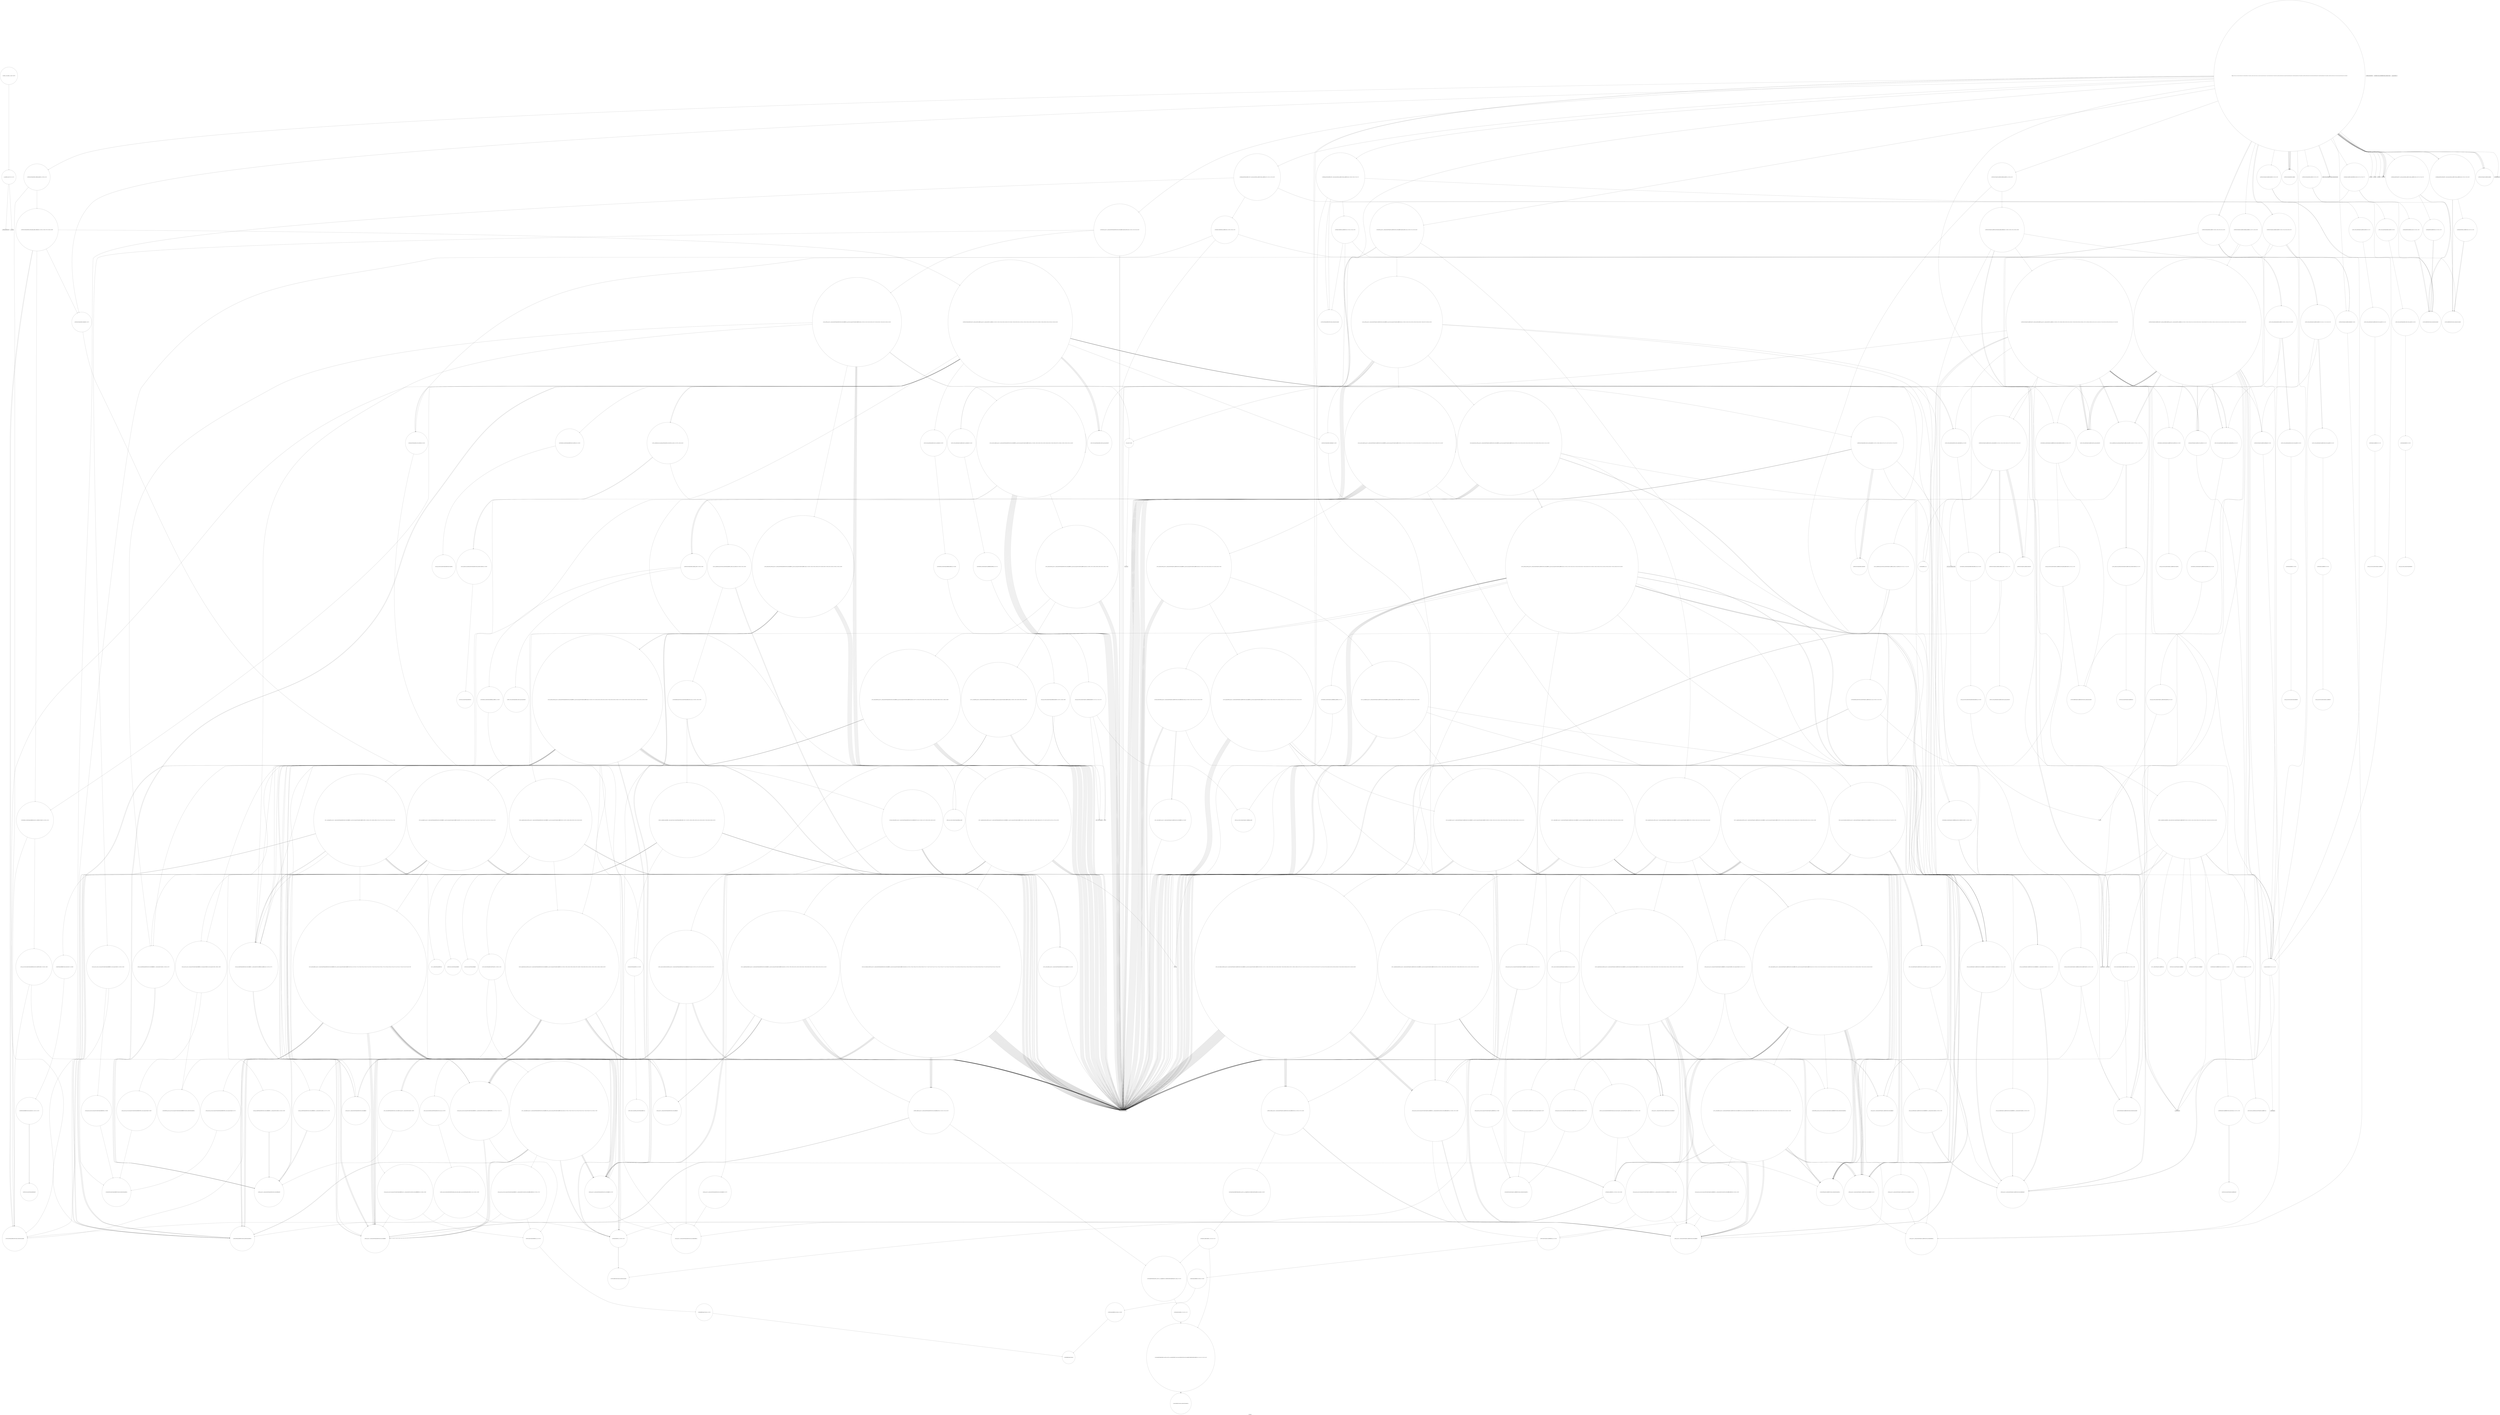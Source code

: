 digraph "Call Graph" {
	label="Call Graph";

	Node0x564e16c105b0 [shape=record,shape=circle,label="{__cxx_global_var_init|{<s0>1|<s1>2}}"];
	Node0x564e16c105b0:s0 -> Node0x564e16c10630[color=black];
	Node0x564e16c105b0:s1 -> Node0x564e17430220[color=black];
	Node0x564e17437ae0 [shape=record,shape=circle,label="{_ZNSt16allocator_traitsISaISt4pairIxxEEE9constructIS1_JS1_EEEvRS2_PT_DpOT0_|{<s0>540|<s1>541}}"];
	Node0x564e17437ae0:s0 -> Node0x564e17431320[color=black];
	Node0x564e17437ae0:s1 -> Node0x564e17437be0[color=black];
	Node0x564e17431920 [shape=record,shape=circle,label="{_ZNKSt13move_iteratorIPSt4pairIxS0_IxxEEE4baseEv}"];
	Node0x564e174307a0 [shape=record,shape=circle,label="{_ZNSt6vectorISt4pairIxS0_IxxEESaIS2_EE3endEv|{<s0>65}}"];
	Node0x564e174307a0:s0 -> Node0x564e17431b20[color=black];
	Node0x564e174341c0 [shape=record,shape=circle,label="{_ZN9__gnu_cxx13new_allocatorISt4pairIxxEE8allocateEmPKv|{<s0>587|<s1>588|<s2>589}}"];
	Node0x564e174341c0:s0 -> Node0x564e174340c0[color=black];
	Node0x564e174341c0:s1 -> Node0x564e17433ac0[color=black];
	Node0x564e174341c0:s2 -> Node0x564e17433b40[color=black];
	Node0x564e17432020 [shape=record,shape=circle,label="{_ZSt11__sort_heapIN9__gnu_cxx17__normal_iteratorIPSt4pairIxS2_IxxEESt6vectorIS4_SaIS4_EEEENS0_5__ops15_Iter_comp_iterISt7greaterIS4_EEEEvT_SF_RT0_|{<s0>277|<s1>278|<s2>279|<s3>280|<s4>281|<s5>282}}"];
	Node0x564e17432020:s0 -> Node0x564e17433340[color=black];
	Node0x564e17432020:s1 -> Node0x564e17436360[color=black];
	Node0x564e17432020:s2 -> Node0x564e174309a0[color=black];
	Node0x564e17432020:s3 -> Node0x564e174309a0[color=black];
	Node0x564e17432020:s4 -> Node0x564e174309a0[color=black];
	Node0x564e17432020:s5 -> Node0x564e17432220[color=black];
	Node0x564e17430ea0 [shape=record,shape=circle,label="{_ZNSt6vectorISt4pairIxxESaIS1_EEixEm}"];
	Node0x564e174348c0 [shape=record,shape=circle,label="{_ZN9__gnu_cxx17__normal_iteratorIPSt4pairIxxESt6vectorIS2_SaIS2_EEEC2ERKS3_}"];
	Node0x564e17432720 [shape=record,shape=circle,label="{_ZSt7forwardIxEOT_RNSt16remove_referenceIS0_E4typeE}"];
	Node0x564e174315a0 [shape=record,shape=circle,label="{_ZNSt4pairIiS_IiiEEC2IiS0_Lb1EEEOT_OT0_|{<s0>103|<s1>104|<s2>105}}"];
	Node0x564e174315a0:s0 -> Node0x564e174314a0[color=black];
	Node0x564e174315a0:s1 -> Node0x564e17431520[color=black];
	Node0x564e174315a0:s2 -> Node0x564e174309a0[color=black];
	Node0x564e17434fc0 [shape=record,shape=circle,label="{_ZN9__gnu_cxx17__normal_iteratorIPSt4pairIxxESt6vectorIS2_SaIS2_EEEppEv}"];
	Node0x564e17436660 [shape=record,shape=circle,label="{_ZNSt4pairIxS_IxxEE4swapERS1_|{<s0>410|<s1>411}}"];
	Node0x564e17436660:s0 -> Node0x564e174366e0[color=black];
	Node0x564e17436660:s1 -> Node0x564e17436760[color=black];
	Node0x564e17432cc0 [shape=record,shape=circle,label="{_ZNSt12_Destroy_auxILb1EE9__destroyIPSt4pairIxS2_IxxEEEEvT_S6_}"];
	Node0x564e174356c0 [shape=record,shape=circle,label="{_ZSt21__unguarded_partitionIN9__gnu_cxx17__normal_iteratorIPSt4pairIxxESt6vectorIS3_SaIS3_EEEENS0_5__ops15_Iter_comp_iterISt7greaterIS3_EEEET_SE_SE_SE_T0_|{<s0>798|<s1>799|<s2>800|<s3>801|<s4>802|<s5>803|<s6>804|<s7>805|<s8>806|<s9>807|<s10>808|<s11>809|<s12>810|<s13>811|<s14>812}}"];
	Node0x564e174356c0:s0 -> Node0x564e174309a0[color=black];
	Node0x564e174356c0:s1 -> Node0x564e174309a0[color=black];
	Node0x564e174356c0:s2 -> Node0x564e17434ec0[color=black];
	Node0x564e174356c0:s3 -> Node0x564e17434fc0[color=black];
	Node0x564e174356c0:s4 -> Node0x564e17435540[color=black];
	Node0x564e174356c0:s5 -> Node0x564e174309a0[color=black];
	Node0x564e174356c0:s6 -> Node0x564e174309a0[color=black];
	Node0x564e174356c0:s7 -> Node0x564e17434ec0[color=black];
	Node0x564e174356c0:s8 -> Node0x564e17435540[color=black];
	Node0x564e174356c0:s9 -> Node0x564e17434e40[color=black];
	Node0x564e174356c0:s10 -> Node0x564e174309a0[color=black];
	Node0x564e174356c0:s11 -> Node0x564e174309a0[color=black];
	Node0x564e174356c0:s12 -> Node0x564e174309a0[color=black];
	Node0x564e174356c0:s13 -> Node0x564e17435740[color=black];
	Node0x564e174356c0:s14 -> Node0x564e17434fc0[color=black];
	Node0x564e17436d60 [shape=record,shape=circle,label="{_ZSt22__copy_move_backward_aILb1EPSt4pairIxS0_IxxEES3_ET1_T0_S5_S4_|{<s0>481}}"];
	Node0x564e17436d60:s0 -> Node0x564e17436e60[color=black];
	Node0x564e174333c0 [shape=record,shape=circle,label="{_ZNSt12_Vector_baseISt4pairIxS0_IxxEESaIS2_EE11_M_allocateEm|{<s0>164}}"];
	Node0x564e174333c0:s0 -> Node0x564e174339c0[color=black];
	Node0x564e17435dc0 [shape=record,shape=circle,label="{_ZN9__gnu_cxx5__ops14_Val_comp_iterISt7greaterISt4pairIxxEEEC2EONS0_15_Iter_comp_iterIS5_EE|{<s0>885}}"];
	Node0x564e17435dc0:s0 -> Node0x564e17435340[color=black];
	Node0x564e17437460 [shape=record,shape=circle,label="{_ZSt8_DestroyIPSt4pairIxxES1_EvT_S3_RSaIT0_E|{<s0>524}}"];
	Node0x564e17437460:s0 -> Node0x564e174375e0[color=black];
	Node0x564e17433ac0 [shape=record,shape=Mrecord,label="{_ZSt17__throw_bad_allocv}"];
	Node0x564e16c10630 [shape=record,shape=Mrecord,label="{_ZNSt8ios_base4InitC1Ev}"];
	Node0x564e17437b60 [shape=record,shape=circle,label="{_ZNSt6vectorISt4pairIxxESaIS1_EE17_M_realloc_insertIJS1_EEEvN9__gnu_cxx17__normal_iteratorIPS1_S3_EEDpOT_|{<s0>542|<s1>543|<s2>544|<s3>545|<s4>546|<s5>547|<s6>548|<s7>549|<s8>550|<s9>551|<s10>552|<s11>553|<s12>554|<s13>555|<s14>556|<s15>557|<s16>558|<s17>559|<s18>560|<s19>561|<s20>562|<s21>563|<s22>564}}"];
	Node0x564e17437b60:s0 -> Node0x564e17437c60[color=black];
	Node0x564e17437b60:s1 -> Node0x564e17430d20[color=black];
	Node0x564e17437b60:s2 -> Node0x564e17437ce0[color=black];
	Node0x564e17437b60:s3 -> Node0x564e17437d60[color=black];
	Node0x564e17437b60:s4 -> Node0x564e17431320[color=black];
	Node0x564e17437b60:s5 -> Node0x564e17437ae0[color=black];
	Node0x564e17437b60:s6 -> Node0x564e17437e60[color=black];
	Node0x564e17437b60:s7 -> Node0x564e174374e0[color=black];
	Node0x564e17437b60:s8 -> Node0x564e17437de0[color=black];
	Node0x564e17437b60:s9 -> Node0x564e17437e60[color=black];
	Node0x564e17437b60:s10 -> Node0x564e174374e0[color=black];
	Node0x564e17437b60:s11 -> Node0x564e17437de0[color=black];
	Node0x564e17437b60:s12 -> Node0x564e17431820[color=black];
	Node0x564e17437b60:s13 -> Node0x564e17437ee0[color=black];
	Node0x564e17437b60:s14 -> Node0x564e17433640[color=black];
	Node0x564e17437b60:s15 -> Node0x564e174374e0[color=black];
	Node0x564e17437b60:s16 -> Node0x564e17437460[color=black];
	Node0x564e17437b60:s17 -> Node0x564e174376e0[color=black];
	Node0x564e17437b60:s18 -> Node0x564e174335c0[color=black];
	Node0x564e17437b60:s19 -> Node0x564e174374e0[color=black];
	Node0x564e17437b60:s20 -> Node0x564e17437460[color=black];
	Node0x564e17437b60:s21 -> Node0x564e174376e0[color=black];
	Node0x564e17437b60:s22 -> Node0x564e174317a0[color=black];
	Node0x564e174319a0 [shape=record,shape=circle,label="{_ZSt7forwardISt4pairIxS0_IxxEEEOT_RNSt16remove_referenceIS3_E4typeE}"];
	Node0x564e17430820 [shape=record,shape=circle,label="{_ZNSt6vectorISt4pairIxS0_IxxEESaIS2_EE9push_backEOS2_|{<s0>66|<s1>67}}"];
	Node0x564e17430820:s0 -> Node0x564e17432320[color=black];
	Node0x564e17430820:s1 -> Node0x564e17437060[color=black];
	Node0x564e17434240 [shape=record,shape=circle,label="{_ZSt22__uninitialized_copy_aISt13move_iteratorIPSt4pairIxxEES3_S2_ET0_T_S6_S5_RSaIT1_E|{<s0>590|<s1>591|<s2>592}}"];
	Node0x564e17434240:s0 -> Node0x564e174309a0[color=black];
	Node0x564e17434240:s1 -> Node0x564e174309a0[color=black];
	Node0x564e17434240:s2 -> Node0x564e17434340[color=black];
	Node0x564e174320a0 [shape=record,shape=circle,label="{_ZSt11__make_heapIN9__gnu_cxx17__normal_iteratorIPSt4pairIxS2_IxxEESt6vectorIS4_SaIS4_EEEENS0_5__ops15_Iter_comp_iterISt7greaterIS4_EEEEvT_SF_RT0_|{<s0>283|<s1>284|<s2>285|<s3>286|<s4>287|<s5>288|<s6>289|<s7>290|<s8>291|<s9>292|<s10>293}}"];
	Node0x564e174320a0:s0 -> Node0x564e17433340[color=black];
	Node0x564e174320a0:s1 -> Node0x564e17433340[color=black];
	Node0x564e174320a0:s2 -> Node0x564e174323a0[color=black];
	Node0x564e174320a0:s3 -> Node0x564e17432420[color=black];
	Node0x564e174320a0:s4 -> Node0x564e17432320[color=black];
	Node0x564e174320a0:s5 -> Node0x564e174309a0[color=black];
	Node0x564e174320a0:s6 -> Node0x564e174309a0[color=black];
	Node0x564e174320a0:s7 -> Node0x564e17432320[color=black];
	Node0x564e174320a0:s8 -> Node0x564e174309a0[color=black];
	Node0x564e174320a0:s9 -> Node0x564e174309a0[color=black];
	Node0x564e174320a0:s10 -> Node0x564e174324a0[color=black];
	Node0x564e17430f20 [shape=record,shape=Mrecord,label="{_ZStlsISt11char_traitsIcEERSt13basic_ostreamIcT_ES5_PKc}"];
	Node0x564e17434940 [shape=record,shape=circle,label="{_ZSt6__sortIN9__gnu_cxx17__normal_iteratorIPSt4pairIxxESt6vectorIS3_SaIS3_EEEENS0_5__ops15_Iter_comp_iterISt7greaterIS3_EEEEvT_SE_T0_|{<s0>613|<s1>614|<s2>615|<s3>616|<s4>617|<s5>618|<s6>619|<s7>620|<s8>621|<s9>622|<s10>623}}"];
	Node0x564e17434940:s0 -> Node0x564e17434a40[color=black];
	Node0x564e17434940:s1 -> Node0x564e174309a0[color=black];
	Node0x564e17434940:s2 -> Node0x564e174309a0[color=black];
	Node0x564e17434940:s3 -> Node0x564e17437ce0[color=black];
	Node0x564e17434940:s4 -> Node0x564e17431da0[color=black];
	Node0x564e17434940:s5 -> Node0x564e174309a0[color=black];
	Node0x564e17434940:s6 -> Node0x564e17434ac0[color=black];
	Node0x564e17434940:s7 -> Node0x564e174309a0[color=black];
	Node0x564e17434940:s8 -> Node0x564e174309a0[color=black];
	Node0x564e17434940:s9 -> Node0x564e174309a0[color=black];
	Node0x564e17434940:s10 -> Node0x564e17434b40[color=black];
	Node0x564e174327a0 [shape=record,shape=circle,label="{_ZNSt4pairIxxEaSEOS0_|{<s0>350|<s1>351}}"];
	Node0x564e174327a0:s0 -> Node0x564e17432720[color=black];
	Node0x564e174327a0:s1 -> Node0x564e17432720[color=black];
	Node0x564e17431620 [shape=record,shape=circle,label="{_ZNSt4pairIiiEC2IiiLb1EEEOT_OT0_|{<s0>106|<s1>107}}"];
	Node0x564e17431620:s0 -> Node0x564e174314a0[color=black];
	Node0x564e17431620:s1 -> Node0x564e174314a0[color=black];
	Node0x564e17435040 [shape=record,shape=circle,label="{_ZNK9__gnu_cxx17__normal_iteratorIPSt4pairIxxESt6vectorIS2_SaIS2_EEEplEl|{<s0>725}}"];
	Node0x564e17435040:s0 -> Node0x564e174348c0[color=black];
	Node0x564e174366e0 [shape=record,shape=circle,label="{_ZSt4swapIxENSt9enable_ifIXsr6__and_ISt6__not_ISt15__is_tuple_likeIT_EESt21is_move_constructibleIS3_ESt18is_move_assignableIS3_EEE5valueEvE4typeERS3_SC_|{<s0>412|<s1>413|<s2>414}}"];
	Node0x564e174366e0:s0 -> Node0x564e174367e0[color=black];
	Node0x564e174366e0:s1 -> Node0x564e174367e0[color=black];
	Node0x564e174366e0:s2 -> Node0x564e174367e0[color=black];
	Node0x564e17432d40 [shape=record,shape=circle,label="{_ZNSt12_Vector_baseISt4pairIxS0_IxxEESaIS2_EE13_M_deallocateEPS2_m|{<s0>121}}"];
	Node0x564e17432d40:s0 -> Node0x564e17432e40[color=black];
	Node0x564e17435740 [shape=record,shape=circle,label="{_ZSt9iter_swapIN9__gnu_cxx17__normal_iteratorIPSt4pairIxxESt6vectorIS3_SaIS3_EEEES8_EvT_T0_|{<s0>813|<s1>814|<s2>815}}"];
	Node0x564e17435740:s0 -> Node0x564e174350c0[color=black];
	Node0x564e17435740:s1 -> Node0x564e174350c0[color=black];
	Node0x564e17435740:s2 -> Node0x564e17436760[color=black];
	Node0x564e17436de0 [shape=record,shape=circle,label="{_ZSt12__niter_baseIPSt4pairIxS0_IxxEESt6vectorIS2_SaIS2_EEET_N9__gnu_cxx17__normal_iteratorIS7_T0_EE|{<s0>482}}"];
	Node0x564e17436de0:s0 -> Node0x564e174334c0[color=black];
	Node0x564e17433440 [shape=record,shape=circle,label="{_ZSt34__uninitialized_move_if_noexcept_aIPSt4pairIxS0_IxxEES3_SaIS2_EET0_T_S6_S5_RT1_|{<s0>165|<s1>166|<s2>167}}"];
	Node0x564e17433440:s0 -> Node0x564e17433c40[color=black];
	Node0x564e17433440:s1 -> Node0x564e17433c40[color=black];
	Node0x564e17433440:s2 -> Node0x564e17433bc0[color=black];
	Node0x564e17435e40 [shape=record,shape=circle,label="{_ZN9__gnu_cxx5__ops15_Iter_comp_iterISt7greaterISt4pairIxxEEEC2ES5_|{<s0>886}}"];
	Node0x564e17435e40:s0 -> Node0x564e17435340[color=black];
	Node0x564e174374e0 [shape=record,shape=circle,label="{_ZNSt12_Vector_baseISt4pairIxxESaIS1_EE19_M_get_Tp_allocatorEv}"];
	Node0x564e17433b40 [shape=record,shape=Mrecord,label="{_Znwm}"];
	Node0x564e174301a0 [shape=record,shape=Mrecord,label="{_ZNSt8ios_base4InitD1Ev}"];
	Node0x564e17437be0 [shape=record,shape=circle,label="{_ZN9__gnu_cxx13new_allocatorISt4pairIxxEE9constructIS2_JS2_EEEvPT_DpOT0_|{<s0>565|<s1>566}}"];
	Node0x564e17437be0:s0 -> Node0x564e17431320[color=black];
	Node0x564e17437be0:s1 -> Node0x564e174309a0[color=black];
	Node0x564e17431a20 [shape=record,shape=circle,label="{_ZNSt13move_iteratorIPSt4pairIxS0_IxxEEEC2ES3_}"];
	Node0x564e174308a0 [shape=record,shape=circle,label="{_ZSt9make_pairIiSt4pairIiiEES0_INSt17__decay_and_stripIT_E6__typeENS2_IT0_E6__typeEEOS3_OS6_|{<s0>68|<s1>69|<s2>70|<s3>71}}"];
	Node0x564e174308a0:s0 -> Node0x564e174314a0[color=black];
	Node0x564e174308a0:s1 -> Node0x564e17431520[color=black];
	Node0x564e174308a0:s2 -> Node0x564e174315a0[color=black];
	Node0x564e174308a0:s3 -> Node0x564e174309a0[color=black];
	Node0x564e174342c0 [shape=record,shape=circle,label="{_ZSt32__make_move_if_noexcept_iteratorISt4pairIxxESt13move_iteratorIPS1_EET0_PT_|{<s0>593}}"];
	Node0x564e174342c0:s0 -> Node0x564e174347c0[color=black];
	Node0x564e17432120 [shape=record,shape=circle,label="{_ZN9__gnu_cxxltIPSt4pairIxS1_IxxEESt6vectorIS3_SaIS3_EEEEbRKNS_17__normal_iteratorIT_T0_EESD_|{<s0>294|<s1>295}}"];
	Node0x564e17432120:s0 -> Node0x564e174334c0[color=black];
	Node0x564e17432120:s1 -> Node0x564e174334c0[color=black];
	Node0x564e17430fa0 [shape=record,shape=Mrecord,label="{_ZNSolsEi}"];
	Node0x564e174349c0 [shape=record,shape=circle,label="{_ZN9__gnu_cxx5__ops16__iter_comp_iterISt7greaterISt4pairIxxEEEENS0_15_Iter_comp_iterIT_EES7_|{<s0>624|<s1>625}}"];
	Node0x564e174349c0:s0 -> Node0x564e17435340[color=black];
	Node0x564e174349c0:s1 -> Node0x564e17435e40[color=black];
	Node0x564e17432820 [shape=record,shape=circle,label="{_ZSt4moveIRSt7greaterISt4pairIxS1_IxxEEEEONSt16remove_referenceIT_E4typeEOS7_}"];
	Node0x564e174316a0 [shape=record,shape=circle,label="{_ZNSt4pairIxxEC2IiiLb1EEEOS_IT_T0_E|{<s0>108|<s1>109}}"];
	Node0x564e174316a0:s0 -> Node0x564e174314a0[color=black];
	Node0x564e174316a0:s1 -> Node0x564e174314a0[color=black];
	Node0x564e174350c0 [shape=record,shape=circle,label="{_ZNK9__gnu_cxx17__normal_iteratorIPSt4pairIxxESt6vectorIS2_SaIS2_EEEdeEv}"];
	Node0x564e17436760 [shape=record,shape=circle,label="{_ZSt4swapIxxENSt9enable_ifIXsr6__and_ISt14__is_swappableIT_ES1_IT0_EEE5valueEvE4typeERSt4pairIS2_S4_ESA_|{<s0>415}}"];
	Node0x564e17436760:s0 -> Node0x564e17436860[color=black];
	Node0x564e17432dc0 [shape=record,shape=circle,label="{_ZNSt12_Vector_baseISt4pairIxS0_IxxEESaIS2_EE12_Vector_implD2Ev|{<s0>122}}"];
	Node0x564e17432dc0:s0 -> Node0x564e17432fc0[color=black];
	Node0x564e174357c0 [shape=record,shape=circle,label="{_ZSt16__insertion_sortIN9__gnu_cxx17__normal_iteratorIPSt4pairIxxESt6vectorIS3_SaIS3_EEEENS0_5__ops15_Iter_comp_iterISt7greaterIS3_EEEEvT_SE_T0_|{<s0>816|<s1>817|<s2>818|<s3>819|<s4>820|<s5>821|<s6>822|<s7>823|<s8>824|<s9>825|<s10>826|<s11>827|<s12>828|<s13>829|<s14>830|<s15>831|<s16>832|<s17>833|<s18>834|<s19>835|<s20>836}}"];
	Node0x564e174357c0:s0 -> Node0x564e174358c0[color=black];
	Node0x564e174357c0:s1 -> Node0x564e17435040[color=black];
	Node0x564e174357c0:s2 -> Node0x564e17434a40[color=black];
	Node0x564e174357c0:s3 -> Node0x564e174309a0[color=black];
	Node0x564e174357c0:s4 -> Node0x564e174309a0[color=black];
	Node0x564e174357c0:s5 -> Node0x564e17434ec0[color=black];
	Node0x564e174357c0:s6 -> Node0x564e174350c0[color=black];
	Node0x564e174357c0:s7 -> Node0x564e17437a60[color=black];
	Node0x564e174357c0:s8 -> Node0x564e174309a0[color=black];
	Node0x564e174357c0:s9 -> Node0x564e174309a0[color=black];
	Node0x564e174357c0:s10 -> Node0x564e174309a0[color=black];
	Node0x564e174357c0:s11 -> Node0x564e17435040[color=black];
	Node0x564e174357c0:s12 -> Node0x564e17435940[color=black];
	Node0x564e174357c0:s13 -> Node0x564e17437a60[color=black];
	Node0x564e174357c0:s14 -> Node0x564e174350c0[color=black];
	Node0x564e174357c0:s15 -> Node0x564e174327a0[color=black];
	Node0x564e174357c0:s16 -> Node0x564e174309a0[color=black];
	Node0x564e174357c0:s17 -> Node0x564e174309a0[color=black];
	Node0x564e174357c0:s18 -> Node0x564e17435a40[color=black];
	Node0x564e174357c0:s19 -> Node0x564e174359c0[color=black];
	Node0x564e174357c0:s20 -> Node0x564e17434fc0[color=black];
	Node0x564e17436e60 [shape=record,shape=circle,label="{_ZNSt20__copy_move_backwardILb1ELb0ESt26random_access_iterator_tagE13__copy_move_bIPSt4pairIxS3_IxxEES6_EET0_T_S8_S7_|{<s0>483|<s1>484}}"];
	Node0x564e17436e60:s0 -> Node0x564e17432320[color=black];
	Node0x564e17436e60:s1 -> Node0x564e17432520[color=black];
	Node0x564e174334c0 [shape=record,shape=circle,label="{_ZNK9__gnu_cxx17__normal_iteratorIPSt4pairIxS1_IxxEESt6vectorIS3_SaIS3_EEE4baseEv}"];
	Node0x564e17435ec0 [shape=record,shape=circle,label="{_GLOBAL__sub_I_tokoharu_1_0.cpp|{<s0>887}}"];
	Node0x564e17435ec0:s0 -> Node0x564e16c105b0[color=black];
	Node0x564e17437560 [shape=record,shape=circle,label="{_ZNSt12_Vector_baseISt4pairIxxESaIS1_EED2Ev|{<s0>525|<s1>526|<s2>527|<s3>528}}"];
	Node0x564e17437560:s0 -> Node0x564e174376e0[color=black];
	Node0x564e17437560:s1 -> Node0x564e17437760[color=black];
	Node0x564e17437560:s2 -> Node0x564e17437760[color=black];
	Node0x564e17437560:s3 -> Node0x564e174317a0[color=black];
	Node0x564e17433bc0 [shape=record,shape=circle,label="{_ZSt22__uninitialized_copy_aISt13move_iteratorIPSt4pairIxS1_IxxEEES4_S3_ET0_T_S7_S6_RSaIT1_E|{<s0>176|<s1>177|<s2>178}}"];
	Node0x564e17433bc0:s0 -> Node0x564e174309a0[color=black];
	Node0x564e17433bc0:s1 -> Node0x564e174309a0[color=black];
	Node0x564e17433bc0:s2 -> Node0x564e17433cc0[color=black];
	Node0x564e17430220 [shape=record,shape=Mrecord,label="{__cxa_atexit}"];
	Node0x564e17437c60 [shape=record,shape=circle,label="{_ZNKSt6vectorISt4pairIxxESaIS1_EE12_M_check_lenEmPKc|{<s0>567|<s1>568|<s2>569|<s3>570|<s4>571|<s5>572|<s6>573|<s7>574|<s8>575}}"];
	Node0x564e17437c60:s0 -> Node0x564e17437f60[color=black];
	Node0x564e17437c60:s1 -> Node0x564e17430e20[color=black];
	Node0x564e17437c60:s2 -> Node0x564e17433740[color=black];
	Node0x564e17437c60:s3 -> Node0x564e17430e20[color=black];
	Node0x564e17437c60:s4 -> Node0x564e17430e20[color=black];
	Node0x564e17437c60:s5 -> Node0x564e174337c0[color=black];
	Node0x564e17437c60:s6 -> Node0x564e17430e20[color=black];
	Node0x564e17437c60:s7 -> Node0x564e17437f60[color=black];
	Node0x564e17437c60:s8 -> Node0x564e17437f60[color=black];
	Node0x564e17431aa0 [shape=record,shape=circle,label="{_ZN9__gnu_cxx13new_allocatorISt4pairIxS1_IxxEEE7destroyIS3_EEvPT_}"];
	Node0x564e17430920 [shape=record,shape=circle,label="{_ZSt9make_pairIiiESt4pairINSt17__decay_and_stripIT_E6__typeENS1_IT0_E6__typeEEOS2_OS5_|{<s0>72|<s1>73|<s2>74}}"];
	Node0x564e17430920:s0 -> Node0x564e174314a0[color=black];
	Node0x564e17430920:s1 -> Node0x564e174314a0[color=black];
	Node0x564e17430920:s2 -> Node0x564e17431620[color=black];
	Node0x564e17434340 [shape=record,shape=circle,label="{_ZSt18uninitialized_copyISt13move_iteratorIPSt4pairIxxEES3_ET0_T_S6_S5_|{<s0>594|<s1>595|<s2>596}}"];
	Node0x564e17434340:s0 -> Node0x564e174309a0[color=black];
	Node0x564e17434340:s1 -> Node0x564e174309a0[color=black];
	Node0x564e17434340:s2 -> Node0x564e174343c0[color=black];
	Node0x564e174321a0 [shape=record,shape=circle,label="{_ZN9__gnu_cxx5__ops15_Iter_comp_iterISt7greaterISt4pairIxS3_IxxEEEEclINS_17__normal_iteratorIPS5_St6vectorIS5_SaIS5_EEEESE_EEbT_T0_|{<s0>296|<s1>297|<s2>298}}"];
	Node0x564e174321a0:s0 -> Node0x564e17432420[color=black];
	Node0x564e174321a0:s1 -> Node0x564e17432420[color=black];
	Node0x564e174321a0:s2 -> Node0x564e17436160[color=black];
	Node0x564e17431020 [shape=record,shape=Mrecord,label="{_ZNSolsEx}"];
	Node0x564e17434a40 [shape=record,shape=circle,label="{_ZN9__gnu_cxxneIPSt4pairIxxESt6vectorIS2_SaIS2_EEEEbRKNS_17__normal_iteratorIT_T0_EESC_|{<s0>626|<s1>627}}"];
	Node0x564e17434a40:s0 -> Node0x564e17437e60[color=black];
	Node0x564e17434a40:s1 -> Node0x564e17437e60[color=black];
	Node0x564e174360e0 [shape=record,shape=circle,label="{_ZN9__gnu_cxx5__ops14_Iter_comp_valISt7greaterISt4pairIxS3_IxxEEEEclINS_17__normal_iteratorIPS5_St6vectorIS5_SaIS5_EEEES5_EEbT_RT0_|{<s0>352|<s1>353}}"];
	Node0x564e174360e0:s0 -> Node0x564e17432420[color=black];
	Node0x564e174360e0:s1 -> Node0x564e17436160[color=black];
	Node0x564e17431720 [shape=record,shape=circle,label="{_ZNSt12_Vector_baseISt4pairIxS0_IxxEESaIS2_EEC2Ev|{<s0>110}}"];
	Node0x564e17431720:s0 -> Node0x564e17432940[color=black];
	Node0x564e17435140 [shape=record,shape=circle,label="{_ZSt13__adjust_heapIN9__gnu_cxx17__normal_iteratorIPSt4pairIxxESt6vectorIS3_SaIS3_EEEElS3_NS0_5__ops15_Iter_comp_iterISt7greaterIS3_EEEEvT_T0_SF_T1_T2_|{<s0>726|<s1>727|<s2>728|<s3>729|<s4>730|<s5>731|<s6>732|<s7>733|<s8>734|<s9>735|<s10>736|<s11>737|<s12>738|<s13>739|<s14>740|<s15>741|<s16>742|<s17>743|<s18>744|<s19>745|<s20>746}}"];
	Node0x564e17435140:s0 -> Node0x564e17435040[color=black];
	Node0x564e17435140:s1 -> Node0x564e17435040[color=black];
	Node0x564e17435140:s2 -> Node0x564e17434ec0[color=black];
	Node0x564e17435140:s3 -> Node0x564e17435040[color=black];
	Node0x564e17435140:s4 -> Node0x564e174350c0[color=black];
	Node0x564e17435140:s5 -> Node0x564e17437a60[color=black];
	Node0x564e17435140:s6 -> Node0x564e17435040[color=black];
	Node0x564e17435140:s7 -> Node0x564e174350c0[color=black];
	Node0x564e17435140:s8 -> Node0x564e174327a0[color=black];
	Node0x564e17435140:s9 -> Node0x564e17435040[color=black];
	Node0x564e17435140:s10 -> Node0x564e174350c0[color=black];
	Node0x564e17435140:s11 -> Node0x564e17437a60[color=black];
	Node0x564e17435140:s12 -> Node0x564e17435040[color=black];
	Node0x564e17435140:s13 -> Node0x564e174350c0[color=black];
	Node0x564e17435140:s14 -> Node0x564e174327a0[color=black];
	Node0x564e17435140:s15 -> Node0x564e174351c0[color=black];
	Node0x564e17435140:s16 -> Node0x564e17435240[color=black];
	Node0x564e17435140:s17 -> Node0x564e174309a0[color=black];
	Node0x564e17435140:s18 -> Node0x564e17437a60[color=black];
	Node0x564e17435140:s19 -> Node0x564e174309a0[color=black];
	Node0x564e17435140:s20 -> Node0x564e174352c0[color=black];
	Node0x564e174367e0 [shape=record,shape=circle,label="{_ZSt4moveIRxEONSt16remove_referenceIT_E4typeEOS2_}"];
	Node0x564e17432e40 [shape=record,shape=circle,label="{_ZNSt16allocator_traitsISaISt4pairIxS0_IxxEEEE10deallocateERS3_PS2_m|{<s0>123}}"];
	Node0x564e17432e40:s0 -> Node0x564e17432ec0[color=black];
	Node0x564e17435840 [shape=record,shape=circle,label="{_ZSt26__unguarded_insertion_sortIN9__gnu_cxx17__normal_iteratorIPSt4pairIxxESt6vectorIS3_SaIS3_EEEENS0_5__ops15_Iter_comp_iterISt7greaterIS3_EEEEvT_SE_T0_|{<s0>837|<s1>838|<s2>839|<s3>840|<s4>841|<s5>842|<s6>843}}"];
	Node0x564e17435840:s0 -> Node0x564e174309a0[color=black];
	Node0x564e17435840:s1 -> Node0x564e17434a40[color=black];
	Node0x564e17435840:s2 -> Node0x564e174309a0[color=black];
	Node0x564e17435840:s3 -> Node0x564e174309a0[color=black];
	Node0x564e17435840:s4 -> Node0x564e17435a40[color=black];
	Node0x564e17435840:s5 -> Node0x564e174359c0[color=black];
	Node0x564e17435840:s6 -> Node0x564e17434fc0[color=black];
	Node0x564e17436ee0 [shape=record,shape=circle,label="{_ZN9__gnu_cxx5__ops14_Val_comp_iterISt7greaterISt4pairIxS3_IxxEEEEclIS5_NS_17__normal_iteratorIPS5_St6vectorIS5_SaIS5_EEEEEEbRT_T0_|{<s0>485|<s1>486}}"];
	Node0x564e17436ee0:s0 -> Node0x564e17432420[color=black];
	Node0x564e17436ee0:s1 -> Node0x564e17436160[color=black];
	Node0x564e17433540 [shape=record,shape=circle,label="{_ZNSt16allocator_traitsISaISt4pairIxS0_IxxEEEE7destroyIS2_EEvRS3_PT_|{<s0>168}}"];
	Node0x564e17433540:s0 -> Node0x564e17431aa0[color=black];
	Node0x564e174375e0 [shape=record,shape=circle,label="{_ZSt8_DestroyIPSt4pairIxxEEvT_S3_|{<s0>529}}"];
	Node0x564e174375e0:s0 -> Node0x564e17437660[color=black];
	Node0x564e17433c40 [shape=record,shape=circle,label="{_ZSt32__make_move_if_noexcept_iteratorISt4pairIxS0_IxxEESt13move_iteratorIPS2_EET0_PT_|{<s0>179}}"];
	Node0x564e17433c40:s0 -> Node0x564e17431a20[color=black];
	Node0x564e174302a0 [shape=record,shape=circle,label="{main|{<s0>3|<s1>4|<s2>5|<s3>6|<s4>7|<s5>8|<s6>9|<s7>10|<s8>11|<s9>12|<s10>13|<s11>14|<s12>15|<s13>16|<s14>17|<s15>18|<s16>19|<s17>20|<s18>21|<s19>22|<s20>23|<s21>24|<s22>25|<s23>26|<s24>27|<s25>28|<s26>29|<s27>30|<s28>31|<s29>32|<s30>33|<s31>34|<s32>35|<s33>36|<s34>37|<s35>38|<s36>39|<s37>40|<s38>41|<s39>42|<s40>43|<s41>44|<s42>45|<s43>46|<s44>47|<s45>48}}"];
	Node0x564e174302a0:s0 -> Node0x564e17430320[color=black];
	Node0x564e174302a0:s1 -> Node0x564e174303a0[color=black];
	Node0x564e174302a0:s2 -> Node0x564e174303a0[color=black];
	Node0x564e174302a0:s3 -> Node0x564e17430420[color=black];
	Node0x564e174302a0:s4 -> Node0x564e174303a0[color=black];
	Node0x564e174302a0:s5 -> Node0x564e174303a0[color=black];
	Node0x564e174302a0:s6 -> Node0x564e174303a0[color=black];
	Node0x564e174302a0:s7 -> Node0x564e174305a0[color=black];
	Node0x564e174302a0:s8 -> Node0x564e17430520[color=black];
	Node0x564e174302a0:s9 -> Node0x564e17430620[color=black];
	Node0x564e174302a0:s10 -> Node0x564e17430720[color=black];
	Node0x564e174302a0:s11 -> Node0x564e174307a0[color=black];
	Node0x564e174302a0:s12 -> Node0x564e174306a0[color=black];
	Node0x564e174302a0:s13 -> Node0x564e17430920[color=black];
	Node0x564e174302a0:s14 -> Node0x564e174308a0[color=black];
	Node0x564e174302a0:s15 -> Node0x564e174309a0[color=black];
	Node0x564e174302a0:s16 -> Node0x564e17430a20[color=black];
	Node0x564e174302a0:s17 -> Node0x564e17430820[color=black];
	Node0x564e174302a0:s18 -> Node0x564e17430aa0[color=black];
	Node0x564e174302a0:s19 -> Node0x564e17430b20[color=black];
	Node0x564e174302a0:s20 -> Node0x564e17430c20[color=black];
	Node0x564e174302a0:s21 -> Node0x564e17430c20[color=black];
	Node0x564e174302a0:s22 -> Node0x564e174305a0[color=black];
	Node0x564e174302a0:s23 -> Node0x564e17430ba0[color=black];
	Node0x564e174302a0:s24 -> Node0x564e17430d20[color=black];
	Node0x564e174302a0:s25 -> Node0x564e17430da0[color=black];
	Node0x564e174302a0:s26 -> Node0x564e17430ca0[color=black];
	Node0x564e174302a0:s27 -> Node0x564e17430c20[color=black];
	Node0x564e174302a0:s28 -> Node0x564e17430c20[color=black];
	Node0x564e174302a0:s29 -> Node0x564e17430e20[color=black];
	Node0x564e174302a0:s30 -> Node0x564e17430ea0[color=black];
	Node0x564e174302a0:s31 -> Node0x564e17430ea0[color=black];
	Node0x564e174302a0:s32 -> Node0x564e17430ea0[color=black];
	Node0x564e174302a0:s33 -> Node0x564e17430ea0[color=black];
	Node0x564e174302a0:s34 -> Node0x564e17430ea0[color=black];
	Node0x564e174302a0:s35 -> Node0x564e174311a0[color=black];
	Node0x564e174302a0:s36 -> Node0x564e17430ea0[color=black];
	Node0x564e174302a0:s37 -> Node0x564e17430ea0[color=black];
	Node0x564e174302a0:s38 -> Node0x564e17430f20[color=black];
	Node0x564e174302a0:s39 -> Node0x564e17430fa0[color=black];
	Node0x564e174302a0:s40 -> Node0x564e17430f20[color=black];
	Node0x564e174302a0:s41 -> Node0x564e17431020[color=black];
	Node0x564e174302a0:s42 -> Node0x564e174310a0[color=black];
	Node0x564e174302a0:s43 -> Node0x564e174311a0[color=black];
	Node0x564e174302a0:s44 -> Node0x564e17431220[color=black];
	Node0x564e174302a0:s45 -> Node0x564e17431220[color=black];
	Node0x564e17437ce0 [shape=record,shape=circle,label="{_ZN9__gnu_cxxmiIPSt4pairIxxESt6vectorIS2_SaIS2_EEEENS_17__normal_iteratorIT_T0_E15difference_typeERKSA_SD_|{<s0>576|<s1>577}}"];
	Node0x564e17437ce0:s0 -> Node0x564e17437e60[color=black];
	Node0x564e17437ce0:s1 -> Node0x564e17437e60[color=black];
	Node0x564e17431b20 [shape=record,shape=circle,label="{_ZN9__gnu_cxx17__normal_iteratorIPSt4pairIxS1_IxxEESt6vectorIS3_SaIS3_EEEC2ERKS4_}"];
	Node0x564e174309a0 [shape=record,shape=Mrecord,label="{llvm.memcpy.p0i8.p0i8.i64}"];
	Node0x564e174343c0 [shape=record,shape=circle,label="{_ZNSt20__uninitialized_copyILb0EE13__uninit_copyISt13move_iteratorIPSt4pairIxxEES5_EET0_T_S8_S7_|{<s0>597|<s1>598|<s2>599|<s3>600|<s4>601|<s5>602|<s6>603|<s7>604|<s8>605|<s9>606|<s10>607}}"];
	Node0x564e174343c0:s0 -> Node0x564e17434440[color=black];
	Node0x564e174343c0:s1 -> Node0x564e17434540[color=black];
	Node0x564e174343c0:s2 -> Node0x564e174345c0[color=black];
	Node0x564e174343c0:s3 -> Node0x564e174344c0[color=black];
	Node0x564e174343c0:s4 -> Node0x564e17434640[color=black];
	Node0x564e174343c0:s5 -> Node0x564e17431820[color=black];
	Node0x564e174343c0:s6 -> Node0x564e174375e0[color=black];
	Node0x564e174343c0:s7 -> Node0x564e174335c0[color=black];
	Node0x564e174343c0:s8 -> Node0x564e17433640[color=black];
	Node0x564e174343c0:s9 -> Node0x564e17434040[color=black];
	Node0x564e174343c0:s10 -> Node0x564e174317a0[color=black];
	Node0x564e17432220 [shape=record,shape=circle,label="{_ZSt10__pop_heapIN9__gnu_cxx17__normal_iteratorIPSt4pairIxS2_IxxEESt6vectorIS4_SaIS4_EEEENS0_5__ops15_Iter_comp_iterISt7greaterIS4_EEEEvT_SF_SF_RT0_|{<s0>299|<s1>300|<s2>301|<s3>302|<s4>303|<s5>304|<s6>305|<s7>306|<s8>307|<s9>308|<s10>309|<s11>310|<s12>311}}"];
	Node0x564e17432220:s0 -> Node0x564e17432420[color=black];
	Node0x564e17432220:s1 -> Node0x564e17432320[color=black];
	Node0x564e17432220:s2 -> Node0x564e174309a0[color=black];
	Node0x564e17432220:s3 -> Node0x564e17432420[color=black];
	Node0x564e17432220:s4 -> Node0x564e17432320[color=black];
	Node0x564e17432220:s5 -> Node0x564e17432420[color=black];
	Node0x564e17432220:s6 -> Node0x564e17432520[color=black];
	Node0x564e17432220:s7 -> Node0x564e174309a0[color=black];
	Node0x564e17432220:s8 -> Node0x564e17433340[color=black];
	Node0x564e17432220:s9 -> Node0x564e17432320[color=black];
	Node0x564e17432220:s10 -> Node0x564e174309a0[color=black];
	Node0x564e17432220:s11 -> Node0x564e174309a0[color=black];
	Node0x564e17432220:s12 -> Node0x564e174324a0[color=black];
	Node0x564e174310a0 [shape=record,shape=Mrecord,label="{_ZNSolsEPFRSoS_E}"];
	Node0x564e17434ac0 [shape=record,shape=circle,label="{_ZSt16__introsort_loopIN9__gnu_cxx17__normal_iteratorIPSt4pairIxxESt6vectorIS3_SaIS3_EEEElNS0_5__ops15_Iter_comp_iterISt7greaterIS3_EEEEvT_SE_T0_T1_|{<s0>628|<s1>629|<s2>630|<s3>631|<s4>632|<s5>633|<s6>634|<s7>635|<s8>636|<s9>637|<s10>638|<s11>639|<s12>640|<s13>641|<s14>642}}"];
	Node0x564e17434ac0:s0 -> Node0x564e17437ce0[color=black];
	Node0x564e17434ac0:s1 -> Node0x564e174309a0[color=black];
	Node0x564e17434ac0:s2 -> Node0x564e174309a0[color=black];
	Node0x564e17434ac0:s3 -> Node0x564e174309a0[color=black];
	Node0x564e17434ac0:s4 -> Node0x564e174309a0[color=black];
	Node0x564e17434ac0:s5 -> Node0x564e17434bc0[color=black];
	Node0x564e17434ac0:s6 -> Node0x564e174309a0[color=black];
	Node0x564e17434ac0:s7 -> Node0x564e174309a0[color=black];
	Node0x564e17434ac0:s8 -> Node0x564e174309a0[color=black];
	Node0x564e17434ac0:s9 -> Node0x564e17434c40[color=black];
	Node0x564e17434ac0:s10 -> Node0x564e174309a0[color=black];
	Node0x564e17434ac0:s11 -> Node0x564e174309a0[color=black];
	Node0x564e17434ac0:s12 -> Node0x564e174309a0[color=black];
	Node0x564e17434ac0:s13 -> Node0x564e17434ac0[color=black];
	Node0x564e17434ac0:s14 -> Node0x564e174309a0[color=black];
	Node0x564e17436160 [shape=record,shape=circle,label="{_ZNKSt7greaterISt4pairIxS0_IxxEEEclERKS2_S5_|{<s0>354}}"];
	Node0x564e17436160:s0 -> Node0x564e174361e0[color=black];
	Node0x564e174317a0 [shape=record,shape=circle,label="{__clang_call_terminate|{<s0>111|<s1>112}}"];
	Node0x564e174317a0:s0 -> Node0x564e17431820[color=black];
	Node0x564e174317a0:s1 -> Node0x564e174328c0[color=black];
	Node0x564e174351c0 [shape=record,shape=circle,label="{_ZSt4moveIRN9__gnu_cxx5__ops15_Iter_comp_iterISt7greaterISt4pairIxxEEEEEONSt16remove_referenceIT_E4typeEOSA_}"];
	Node0x564e17436860 [shape=record,shape=circle,label="{_ZNSt4pairIxxE4swapERS0_|{<s0>416|<s1>417}}"];
	Node0x564e17436860:s0 -> Node0x564e174366e0[color=black];
	Node0x564e17436860:s1 -> Node0x564e174366e0[color=black];
	Node0x564e17432ec0 [shape=record,shape=circle,label="{_ZN9__gnu_cxx13new_allocatorISt4pairIxS1_IxxEEE10deallocateEPS3_m|{<s0>124}}"];
	Node0x564e17432ec0:s0 -> Node0x564e17432f40[color=black];
	Node0x564e174358c0 [shape=record,shape=circle,label="{_ZN9__gnu_cxxeqIPSt4pairIxxESt6vectorIS2_SaIS2_EEEEbRKNS_17__normal_iteratorIT_T0_EESC_|{<s0>844|<s1>845}}"];
	Node0x564e174358c0:s0 -> Node0x564e17437e60[color=black];
	Node0x564e174358c0:s1 -> Node0x564e17437e60[color=black];
	Node0x564e17436f60 [shape=record,shape=circle,label="{_ZN9__gnu_cxx5__ops14_Val_comp_iterISt7greaterISt4pairIxS3_IxxEEEEC2EONS0_15_Iter_comp_iterIS6_EE|{<s0>487}}"];
	Node0x564e17436f60:s0 -> Node0x564e17432820[color=black];
	Node0x564e174335c0 [shape=record,shape=Mrecord,label="{__cxa_rethrow}"];
	Node0x564e17437660 [shape=record,shape=circle,label="{_ZNSt12_Destroy_auxILb1EE9__destroyIPSt4pairIxxEEEvT_S5_}"];
	Node0x564e17433cc0 [shape=record,shape=circle,label="{_ZSt18uninitialized_copyISt13move_iteratorIPSt4pairIxS1_IxxEEES4_ET0_T_S7_S6_|{<s0>180|<s1>181|<s2>182}}"];
	Node0x564e17433cc0:s0 -> Node0x564e174309a0[color=black];
	Node0x564e17433cc0:s1 -> Node0x564e174309a0[color=black];
	Node0x564e17433cc0:s2 -> Node0x564e17433d40[color=black];
	Node0x564e17430320 [shape=record,shape=Mrecord,label="{_ZNSirsERi}"];
	Node0x564e17437d60 [shape=record,shape=circle,label="{_ZNSt12_Vector_baseISt4pairIxxESaIS1_EE11_M_allocateEm|{<s0>578}}"];
	Node0x564e17437d60:s0 -> Node0x564e17434140[color=black];
	Node0x564e17431ba0 [shape=record,shape=circle,label="{_ZSt6__sortIN9__gnu_cxx17__normal_iteratorIPSt4pairIxS2_IxxEESt6vectorIS4_SaIS4_EEEENS0_5__ops15_Iter_comp_iterISt7greaterIS4_EEEEvT_SF_T0_|{<s0>199|<s1>200|<s2>201|<s3>202|<s4>203|<s5>204|<s6>205|<s7>206|<s8>207|<s9>208|<s10>209}}"];
	Node0x564e17431ba0:s0 -> Node0x564e17431ca0[color=black];
	Node0x564e17431ba0:s1 -> Node0x564e174309a0[color=black];
	Node0x564e17431ba0:s2 -> Node0x564e174309a0[color=black];
	Node0x564e17431ba0:s3 -> Node0x564e17433340[color=black];
	Node0x564e17431ba0:s4 -> Node0x564e17431da0[color=black];
	Node0x564e17431ba0:s5 -> Node0x564e174309a0[color=black];
	Node0x564e17431ba0:s6 -> Node0x564e17431d20[color=black];
	Node0x564e17431ba0:s7 -> Node0x564e174309a0[color=black];
	Node0x564e17431ba0:s8 -> Node0x564e174309a0[color=black];
	Node0x564e17431ba0:s9 -> Node0x564e174309a0[color=black];
	Node0x564e17431ba0:s10 -> Node0x564e17431e20[color=black];
	Node0x564e17430a20 [shape=record,shape=circle,label="{_ZNSt4pairIxS_IxxEEC2IiS_IiiELb1EEEOS_IT_T0_E|{<s0>75|<s1>76|<s2>77}}"];
	Node0x564e17430a20:s0 -> Node0x564e174314a0[color=black];
	Node0x564e17430a20:s1 -> Node0x564e17431520[color=black];
	Node0x564e17430a20:s2 -> Node0x564e174316a0[color=black];
	Node0x564e17434440 [shape=record,shape=circle,label="{_ZStneIPSt4pairIxxEEbRKSt13move_iteratorIT_ES7_|{<s0>608}}"];
	Node0x564e17434440:s0 -> Node0x564e174346c0[color=black];
	Node0x564e174322a0 [shape=record,shape=circle,label="{_ZN9__gnu_cxx17__normal_iteratorIPSt4pairIxS1_IxxEESt6vectorIS3_SaIS3_EEEppEv}"];
	Node0x564e17431120 [shape=record,shape=Mrecord,label="{_ZSt4endlIcSt11char_traitsIcEERSt13basic_ostreamIT_T0_ES6_}"];
	Node0x564e17434b40 [shape=record,shape=circle,label="{_ZSt22__final_insertion_sortIN9__gnu_cxx17__normal_iteratorIPSt4pairIxxESt6vectorIS3_SaIS3_EEEENS0_5__ops15_Iter_comp_iterISt7greaterIS3_EEEEvT_SE_T0_|{<s0>643|<s1>644|<s2>645|<s3>646|<s4>647|<s5>648|<s6>649|<s7>650|<s8>651|<s9>652|<s10>653|<s11>654|<s12>655}}"];
	Node0x564e17434b40:s0 -> Node0x564e17437ce0[color=black];
	Node0x564e17434b40:s1 -> Node0x564e174309a0[color=black];
	Node0x564e17434b40:s2 -> Node0x564e17435040[color=black];
	Node0x564e17434b40:s3 -> Node0x564e174309a0[color=black];
	Node0x564e17434b40:s4 -> Node0x564e174357c0[color=black];
	Node0x564e17434b40:s5 -> Node0x564e17435040[color=black];
	Node0x564e17434b40:s6 -> Node0x564e174309a0[color=black];
	Node0x564e17434b40:s7 -> Node0x564e174309a0[color=black];
	Node0x564e17434b40:s8 -> Node0x564e17435840[color=black];
	Node0x564e17434b40:s9 -> Node0x564e174309a0[color=black];
	Node0x564e17434b40:s10 -> Node0x564e174309a0[color=black];
	Node0x564e17434b40:s11 -> Node0x564e174309a0[color=black];
	Node0x564e17434b40:s12 -> Node0x564e174357c0[color=black];
	Node0x564e174361e0 [shape=record,shape=circle,label="{_ZStgtIxSt4pairIxxEEbRKS0_IT_T0_ES6_|{<s0>355}}"];
	Node0x564e174361e0:s0 -> Node0x564e17436260[color=black];
	Node0x564e17431820 [shape=record,shape=Mrecord,label="{__cxa_begin_catch}"];
	Node0x564e17435240 [shape=record,shape=circle,label="{_ZN9__gnu_cxx5__ops14_Iter_comp_valISt7greaterISt4pairIxxEEEC2EONS0_15_Iter_comp_iterIS5_EE|{<s0>747}}"];
	Node0x564e17435240:s0 -> Node0x564e17435340[color=black];
	Node0x564e174368e0 [shape=record,shape=Mrecord,label="{llvm.ctlz.i64}"];
	Node0x564e17432f40 [shape=record,shape=Mrecord,label="{_ZdlPv}"];
	Node0x564e17435940 [shape=record,shape=circle,label="{_ZSt13move_backwardIN9__gnu_cxx17__normal_iteratorIPSt4pairIxxESt6vectorIS3_SaIS3_EEEES8_ET0_T_SA_S9_|{<s0>846|<s1>847|<s2>848|<s3>849|<s4>850|<s5>851}}"];
	Node0x564e17435940:s0 -> Node0x564e174309a0[color=black];
	Node0x564e17435940:s1 -> Node0x564e17435b40[color=black];
	Node0x564e17435940:s2 -> Node0x564e174309a0[color=black];
	Node0x564e17435940:s3 -> Node0x564e17435b40[color=black];
	Node0x564e17435940:s4 -> Node0x564e174309a0[color=black];
	Node0x564e17435940:s5 -> Node0x564e17435ac0[color=black];
	Node0x564e17436fe0 [shape=record,shape=circle,label="{_ZN9__gnu_cxx5__ops15_Iter_comp_iterISt7greaterISt4pairIxS3_IxxEEEEC2ES6_|{<s0>488}}"];
	Node0x564e17436fe0:s0 -> Node0x564e17432820[color=black];
	Node0x564e17433640 [shape=record,shape=Mrecord,label="{__cxa_end_catch}"];
	Node0x564e174376e0 [shape=record,shape=circle,label="{_ZNSt12_Vector_baseISt4pairIxxESaIS1_EE13_M_deallocateEPS1_m|{<s0>530}}"];
	Node0x564e174376e0:s0 -> Node0x564e174377e0[color=black];
	Node0x564e17433d40 [shape=record,shape=circle,label="{_ZNSt20__uninitialized_copyILb0EE13__uninit_copyISt13move_iteratorIPSt4pairIxS3_IxxEEES6_EET0_T_S9_S8_|{<s0>183|<s1>184|<s2>185|<s3>186|<s4>187|<s5>188|<s6>189|<s7>190|<s8>191|<s9>192|<s10>193}}"];
	Node0x564e17433d40:s0 -> Node0x564e17433dc0[color=black];
	Node0x564e17433d40:s1 -> Node0x564e17433ec0[color=black];
	Node0x564e17433d40:s2 -> Node0x564e17433f40[color=black];
	Node0x564e17433d40:s3 -> Node0x564e17433e40[color=black];
	Node0x564e17433d40:s4 -> Node0x564e17433fc0[color=black];
	Node0x564e17433d40:s5 -> Node0x564e17431820[color=black];
	Node0x564e17433d40:s6 -> Node0x564e17432c40[color=black];
	Node0x564e17433d40:s7 -> Node0x564e174335c0[color=black];
	Node0x564e17433d40:s8 -> Node0x564e17433640[color=black];
	Node0x564e17433d40:s9 -> Node0x564e17434040[color=black];
	Node0x564e17433d40:s10 -> Node0x564e174317a0[color=black];
	Node0x564e174303a0 [shape=record,shape=Mrecord,label="{_ZNSirsERx}"];
	Node0x564e17437de0 [shape=record,shape=circle,label="{_ZSt34__uninitialized_move_if_noexcept_aIPSt4pairIxxES2_SaIS1_EET0_T_S5_S4_RT1_|{<s0>579|<s1>580|<s2>581}}"];
	Node0x564e17437de0:s0 -> Node0x564e174342c0[color=black];
	Node0x564e17437de0:s1 -> Node0x564e174342c0[color=black];
	Node0x564e17437de0:s2 -> Node0x564e17434240[color=black];
	Node0x564e17431c20 [shape=record,shape=circle,label="{_ZN9__gnu_cxx5__ops16__iter_comp_iterISt7greaterISt4pairIxS3_IxxEEEEENS0_15_Iter_comp_iterIT_EES8_|{<s0>210|<s1>211}}"];
	Node0x564e17431c20:s0 -> Node0x564e17432820[color=black];
	Node0x564e17431c20:s1 -> Node0x564e17436fe0[color=black];
	Node0x564e17430aa0 [shape=record,shape=circle,label="{_ZNKSt6vectorISt4pairIxS0_IxxEESaIS2_EE4sizeEv}"];
	Node0x564e174344c0 [shape=record,shape=circle,label="{_ZSt10_ConstructISt4pairIxxEJS1_EEvPT_DpOT0_|{<s0>609|<s1>610}}"];
	Node0x564e174344c0:s0 -> Node0x564e17431320[color=black];
	Node0x564e174344c0:s1 -> Node0x564e174309a0[color=black];
	Node0x564e17432320 [shape=record,shape=circle,label="{_ZSt4moveIRSt4pairIxS0_IxxEEEONSt16remove_referenceIT_E4typeEOS5_}"];
	Node0x564e174311a0 [shape=record,shape=circle,label="{_ZNSt6vectorISt4pairIxxESaIS1_EED2Ev|{<s0>88|<s1>89|<s2>90|<s3>91|<s4>92}}"];
	Node0x564e174311a0:s0 -> Node0x564e174374e0[color=black];
	Node0x564e174311a0:s1 -> Node0x564e17437460[color=black];
	Node0x564e174311a0:s2 -> Node0x564e17437560[color=black];
	Node0x564e174311a0:s3 -> Node0x564e17437560[color=black];
	Node0x564e174311a0:s4 -> Node0x564e174317a0[color=black];
	Node0x564e17434bc0 [shape=record,shape=circle,label="{_ZSt14__partial_sortIN9__gnu_cxx17__normal_iteratorIPSt4pairIxxESt6vectorIS3_SaIS3_EEEENS0_5__ops15_Iter_comp_iterISt7greaterIS3_EEEEvT_SE_SE_T0_|{<s0>656|<s1>657|<s2>658|<s3>659|<s4>660|<s5>661|<s6>662|<s7>663}}"];
	Node0x564e17434bc0:s0 -> Node0x564e174309a0[color=black];
	Node0x564e17434bc0:s1 -> Node0x564e174309a0[color=black];
	Node0x564e17434bc0:s2 -> Node0x564e174309a0[color=black];
	Node0x564e17434bc0:s3 -> Node0x564e174309a0[color=black];
	Node0x564e17434bc0:s4 -> Node0x564e17434cc0[color=black];
	Node0x564e17434bc0:s5 -> Node0x564e174309a0[color=black];
	Node0x564e17434bc0:s6 -> Node0x564e174309a0[color=black];
	Node0x564e17434bc0:s7 -> Node0x564e17434d40[color=black];
	Node0x564e17436260 [shape=record,shape=circle,label="{_ZStltIxSt4pairIxxEEbRKS0_IT_T0_ES6_|{<s0>356}}"];
	Node0x564e17436260:s0 -> Node0x564e174362e0[color=black];
	Node0x564e174328c0 [shape=record,shape=Mrecord,label="{_ZSt9terminatev}"];
	Node0x564e174352c0 [shape=record,shape=circle,label="{_ZSt11__push_heapIN9__gnu_cxx17__normal_iteratorIPSt4pairIxxESt6vectorIS3_SaIS3_EEEElS3_NS0_5__ops14_Iter_comp_valISt7greaterIS3_EEEEvT_T0_SF_T1_RT2_|{<s0>748|<s1>749|<s2>750|<s3>751|<s4>752|<s5>753|<s6>754|<s7>755|<s8>756|<s9>757|<s10>758|<s11>759}}"];
	Node0x564e174352c0:s0 -> Node0x564e17435040[color=black];
	Node0x564e174352c0:s1 -> Node0x564e174353c0[color=black];
	Node0x564e174352c0:s2 -> Node0x564e17435040[color=black];
	Node0x564e174352c0:s3 -> Node0x564e174350c0[color=black];
	Node0x564e174352c0:s4 -> Node0x564e17437a60[color=black];
	Node0x564e174352c0:s5 -> Node0x564e17435040[color=black];
	Node0x564e174352c0:s6 -> Node0x564e174350c0[color=black];
	Node0x564e174352c0:s7 -> Node0x564e174327a0[color=black];
	Node0x564e174352c0:s8 -> Node0x564e17437a60[color=black];
	Node0x564e174352c0:s9 -> Node0x564e17435040[color=black];
	Node0x564e174352c0:s10 -> Node0x564e174350c0[color=black];
	Node0x564e174352c0:s11 -> Node0x564e174327a0[color=black];
	Node0x564e17436960 [shape=record,shape=circle,label="{_ZSt16__insertion_sortIN9__gnu_cxx17__normal_iteratorIPSt4pairIxS2_IxxEESt6vectorIS4_SaIS4_EEEENS0_5__ops15_Iter_comp_iterISt7greaterIS4_EEEEvT_SF_T0_|{<s0>418|<s1>419|<s2>420|<s3>421|<s4>422|<s5>423|<s6>424|<s7>425|<s8>426|<s9>427|<s10>428|<s11>429|<s12>430|<s13>431|<s14>432|<s15>433|<s16>434|<s17>435|<s18>436|<s19>437|<s20>438}}"];
	Node0x564e17436960:s0 -> Node0x564e17436a60[color=black];
	Node0x564e17436960:s1 -> Node0x564e174323a0[color=black];
	Node0x564e17436960:s2 -> Node0x564e17431ca0[color=black];
	Node0x564e17436960:s3 -> Node0x564e174309a0[color=black];
	Node0x564e17436960:s4 -> Node0x564e174309a0[color=black];
	Node0x564e17436960:s5 -> Node0x564e174321a0[color=black];
	Node0x564e17436960:s6 -> Node0x564e17432420[color=black];
	Node0x564e17436960:s7 -> Node0x564e17432320[color=black];
	Node0x564e17436960:s8 -> Node0x564e174309a0[color=black];
	Node0x564e17436960:s9 -> Node0x564e174309a0[color=black];
	Node0x564e17436960:s10 -> Node0x564e174309a0[color=black];
	Node0x564e17436960:s11 -> Node0x564e174323a0[color=black];
	Node0x564e17436960:s12 -> Node0x564e17436ae0[color=black];
	Node0x564e17436960:s13 -> Node0x564e17432320[color=black];
	Node0x564e17436960:s14 -> Node0x564e17432420[color=black];
	Node0x564e17436960:s15 -> Node0x564e17432520[color=black];
	Node0x564e17436960:s16 -> Node0x564e174309a0[color=black];
	Node0x564e17436960:s17 -> Node0x564e174309a0[color=black];
	Node0x564e17436960:s18 -> Node0x564e17436be0[color=black];
	Node0x564e17436960:s19 -> Node0x564e17436b60[color=black];
	Node0x564e17436960:s20 -> Node0x564e174322a0[color=black];
	Node0x564e17432fc0 [shape=record,shape=circle,label="{_ZNSaISt4pairIxS_IxxEEED2Ev|{<s0>125}}"];
	Node0x564e17432fc0:s0 -> Node0x564e17433040[color=black];
	Node0x564e174359c0 [shape=record,shape=circle,label="{_ZSt25__unguarded_linear_insertIN9__gnu_cxx17__normal_iteratorIPSt4pairIxxESt6vectorIS3_SaIS3_EEEENS0_5__ops14_Val_comp_iterISt7greaterIS3_EEEEvT_T0_|{<s0>852|<s1>853|<s2>854|<s3>855|<s4>856|<s5>857|<s6>858|<s7>859|<s8>860|<s9>861|<s10>862|<s11>863|<s12>864|<s13>865|<s14>866|<s15>867}}"];
	Node0x564e174359c0:s0 -> Node0x564e174350c0[color=black];
	Node0x564e174359c0:s1 -> Node0x564e17437a60[color=black];
	Node0x564e174359c0:s2 -> Node0x564e174309a0[color=black];
	Node0x564e174359c0:s3 -> Node0x564e174309a0[color=black];
	Node0x564e174359c0:s4 -> Node0x564e17435540[color=black];
	Node0x564e174359c0:s5 -> Node0x564e174309a0[color=black];
	Node0x564e174359c0:s6 -> Node0x564e17435d40[color=black];
	Node0x564e174359c0:s7 -> Node0x564e174350c0[color=black];
	Node0x564e174359c0:s8 -> Node0x564e17437a60[color=black];
	Node0x564e174359c0:s9 -> Node0x564e174350c0[color=black];
	Node0x564e174359c0:s10 -> Node0x564e174327a0[color=black];
	Node0x564e174359c0:s11 -> Node0x564e174309a0[color=black];
	Node0x564e174359c0:s12 -> Node0x564e17435540[color=black];
	Node0x564e174359c0:s13 -> Node0x564e17437a60[color=black];
	Node0x564e174359c0:s14 -> Node0x564e174350c0[color=black];
	Node0x564e174359c0:s15 -> Node0x564e174327a0[color=black];
	Node0x564e17437060 [shape=record,shape=circle,label="{_ZNSt6vectorISt4pairIxS0_IxxEESaIS2_EE12emplace_backIJS2_EEEvDpOT_|{<s0>489|<s1>490|<s2>491|<s3>492|<s4>493}}"];
	Node0x564e17437060:s0 -> Node0x564e174319a0[color=black];
	Node0x564e17437060:s1 -> Node0x564e174370e0[color=black];
	Node0x564e17437060:s2 -> Node0x564e174307a0[color=black];
	Node0x564e17437060:s3 -> Node0x564e174319a0[color=black];
	Node0x564e17437060:s4 -> Node0x564e17437160[color=black];
	Node0x564e174336c0 [shape=record,shape=circle,label="{_ZNKSt6vectorISt4pairIxS0_IxxEESaIS2_EE8max_sizeEv|{<s0>169|<s1>170}}"];
	Node0x564e174336c0:s0 -> Node0x564e174338c0[color=black];
	Node0x564e174336c0:s1 -> Node0x564e17433840[color=black];
	Node0x564e17437760 [shape=record,shape=circle,label="{_ZNSt12_Vector_baseISt4pairIxxESaIS1_EE12_Vector_implD2Ev|{<s0>531}}"];
	Node0x564e17437760:s0 -> Node0x564e174378e0[color=black];
	Node0x564e17433dc0 [shape=record,shape=circle,label="{_ZStneIPSt4pairIxS0_IxxEEEbRKSt13move_iteratorIT_ES8_|{<s0>194}}"];
	Node0x564e17433dc0:s0 -> Node0x564e174318a0[color=black];
	Node0x564e17430420 [shape=record,shape=circle,label="{_ZNSt6vectorISt4pairIxS0_IxxEESaIS2_EEC2Ev|{<s0>49|<s1>50}}"];
	Node0x564e17430420:s0 -> Node0x564e17431720[color=black];
	Node0x564e17430420:s1 -> Node0x564e174317a0[color=black];
	Node0x564e17437e60 [shape=record,shape=circle,label="{_ZNK9__gnu_cxx17__normal_iteratorIPSt4pairIxxESt6vectorIS2_SaIS2_EEE4baseEv}"];
	Node0x564e17431ca0 [shape=record,shape=circle,label="{_ZN9__gnu_cxxneIPSt4pairIxS1_IxxEESt6vectorIS3_SaIS3_EEEEbRKNS_17__normal_iteratorIT_T0_EESD_|{<s0>212|<s1>213}}"];
	Node0x564e17431ca0:s0 -> Node0x564e174334c0[color=black];
	Node0x564e17431ca0:s1 -> Node0x564e174334c0[color=black];
	Node0x564e17430b20 [shape=record,shape=circle,label="{_ZNSt6vectorISt4pairIxxESaIS1_EEC2Ev|{<s0>78|<s1>79}}"];
	Node0x564e17430b20:s0 -> Node0x564e17437260[color=black];
	Node0x564e17430b20:s1 -> Node0x564e174317a0[color=black];
	Node0x564e17434540 [shape=record,shape=circle,label="{_ZSt11__addressofISt4pairIxxEEPT_RS2_}"];
	Node0x564e174323a0 [shape=record,shape=circle,label="{_ZNK9__gnu_cxx17__normal_iteratorIPSt4pairIxS1_IxxEESt6vectorIS3_SaIS3_EEEplEl|{<s0>312}}"];
	Node0x564e174323a0:s0 -> Node0x564e17431b20[color=black];
	Node0x564e17431220 [shape=record,shape=circle,label="{_ZNSt6vectorISt4pairIxS0_IxxEESaIS2_EED2Ev|{<s0>93|<s1>94|<s2>95|<s3>96|<s4>97}}"];
	Node0x564e17431220:s0 -> Node0x564e17432b40[color=black];
	Node0x564e17431220:s1 -> Node0x564e17432ac0[color=black];
	Node0x564e17431220:s2 -> Node0x564e17432bc0[color=black];
	Node0x564e17431220:s3 -> Node0x564e17432bc0[color=black];
	Node0x564e17431220:s4 -> Node0x564e174317a0[color=black];
	Node0x564e17434c40 [shape=record,shape=circle,label="{_ZSt27__unguarded_partition_pivotIN9__gnu_cxx17__normal_iteratorIPSt4pairIxxESt6vectorIS3_SaIS3_EEEENS0_5__ops15_Iter_comp_iterISt7greaterIS3_EEEET_SE_SE_T0_|{<s0>664|<s1>665|<s2>666|<s3>667|<s4>668|<s5>669|<s6>670|<s7>671|<s8>672|<s9>673|<s10>674|<s11>675|<s12>676}}"];
	Node0x564e17434c40:s0 -> Node0x564e17437ce0[color=black];
	Node0x564e17434c40:s1 -> Node0x564e17435040[color=black];
	Node0x564e17434c40:s2 -> Node0x564e174309a0[color=black];
	Node0x564e17434c40:s3 -> Node0x564e17435040[color=black];
	Node0x564e17434c40:s4 -> Node0x564e174309a0[color=black];
	Node0x564e17434c40:s5 -> Node0x564e17435640[color=black];
	Node0x564e17434c40:s6 -> Node0x564e174309a0[color=black];
	Node0x564e17434c40:s7 -> Node0x564e174355c0[color=black];
	Node0x564e17434c40:s8 -> Node0x564e17435040[color=black];
	Node0x564e17434c40:s9 -> Node0x564e174309a0[color=black];
	Node0x564e17434c40:s10 -> Node0x564e174309a0[color=black];
	Node0x564e17434c40:s11 -> Node0x564e174309a0[color=black];
	Node0x564e17434c40:s12 -> Node0x564e174356c0[color=black];
	Node0x564e174362e0 [shape=record,shape=circle,label="{_ZStltIxxEbRKSt4pairIT_T0_ES5_}"];
	Node0x564e17432940 [shape=record,shape=circle,label="{_ZNSt12_Vector_baseISt4pairIxS0_IxxEESaIS2_EE12_Vector_implC2Ev|{<s0>113}}"];
	Node0x564e17432940:s0 -> Node0x564e174329c0[color=black];
	Node0x564e17435340 [shape=record,shape=circle,label="{_ZSt4moveIRSt7greaterISt4pairIxxEEEONSt16remove_referenceIT_E4typeEOS6_}"];
	Node0x564e174369e0 [shape=record,shape=circle,label="{_ZSt26__unguarded_insertion_sortIN9__gnu_cxx17__normal_iteratorIPSt4pairIxS2_IxxEESt6vectorIS4_SaIS4_EEEENS0_5__ops15_Iter_comp_iterISt7greaterIS4_EEEEvT_SF_T0_|{<s0>439|<s1>440|<s2>441|<s3>442|<s4>443|<s5>444|<s6>445}}"];
	Node0x564e174369e0:s0 -> Node0x564e174309a0[color=black];
	Node0x564e174369e0:s1 -> Node0x564e17431ca0[color=black];
	Node0x564e174369e0:s2 -> Node0x564e174309a0[color=black];
	Node0x564e174369e0:s3 -> Node0x564e174309a0[color=black];
	Node0x564e174369e0:s4 -> Node0x564e17436be0[color=black];
	Node0x564e174369e0:s5 -> Node0x564e17436b60[color=black];
	Node0x564e174369e0:s6 -> Node0x564e174322a0[color=black];
	Node0x564e17433040 [shape=record,shape=circle,label="{_ZN9__gnu_cxx13new_allocatorISt4pairIxS1_IxxEEED2Ev}"];
	Node0x564e17435a40 [shape=record,shape=circle,label="{_ZN9__gnu_cxx5__ops15__val_comp_iterISt7greaterISt4pairIxxEEEENS0_14_Val_comp_iterIT_EENS0_15_Iter_comp_iterIS7_EE|{<s0>868|<s1>869}}"];
	Node0x564e17435a40:s0 -> Node0x564e174351c0[color=black];
	Node0x564e17435a40:s1 -> Node0x564e17435dc0[color=black];
	Node0x564e174370e0 [shape=record,shape=circle,label="{_ZNSt16allocator_traitsISaISt4pairIxS0_IxxEEEE9constructIS2_JS2_EEEvRS3_PT_DpOT0_|{<s0>494|<s1>495}}"];
	Node0x564e174370e0:s0 -> Node0x564e174319a0[color=black];
	Node0x564e174370e0:s1 -> Node0x564e174371e0[color=black];
	Node0x564e17433740 [shape=record,shape=Mrecord,label="{_ZSt20__throw_length_errorPKc}"];
	Node0x564e174377e0 [shape=record,shape=circle,label="{_ZNSt16allocator_traitsISaISt4pairIxxEEE10deallocateERS2_PS1_m|{<s0>532}}"];
	Node0x564e174377e0:s0 -> Node0x564e17437860[color=black];
	Node0x564e17433e40 [shape=record,shape=circle,label="{_ZSt10_ConstructISt4pairIxS0_IxxEEJS2_EEvPT_DpOT0_|{<s0>195|<s1>196}}"];
	Node0x564e17433e40:s0 -> Node0x564e174319a0[color=black];
	Node0x564e17433e40:s1 -> Node0x564e174309a0[color=black];
	Node0x564e174304a0 [shape=record,shape=Mrecord,label="{__gxx_personality_v0}"];
	Node0x564e17437ee0 [shape=record,shape=circle,label="{_ZNSt16allocator_traitsISaISt4pairIxxEEE7destroyIS1_EEvRS2_PT_|{<s0>582}}"];
	Node0x564e17437ee0:s0 -> Node0x564e17434840[color=black];
	Node0x564e17431d20 [shape=record,shape=circle,label="{_ZSt16__introsort_loopIN9__gnu_cxx17__normal_iteratorIPSt4pairIxS2_IxxEESt6vectorIS4_SaIS4_EEEElNS0_5__ops15_Iter_comp_iterISt7greaterIS4_EEEEvT_SF_T0_T1_|{<s0>214|<s1>215|<s2>216|<s3>217|<s4>218|<s5>219|<s6>220|<s7>221|<s8>222|<s9>223|<s10>224|<s11>225|<s12>226|<s13>227|<s14>228}}"];
	Node0x564e17431d20:s0 -> Node0x564e17433340[color=black];
	Node0x564e17431d20:s1 -> Node0x564e174309a0[color=black];
	Node0x564e17431d20:s2 -> Node0x564e174309a0[color=black];
	Node0x564e17431d20:s3 -> Node0x564e174309a0[color=black];
	Node0x564e17431d20:s4 -> Node0x564e174309a0[color=black];
	Node0x564e17431d20:s5 -> Node0x564e17431ea0[color=black];
	Node0x564e17431d20:s6 -> Node0x564e174309a0[color=black];
	Node0x564e17431d20:s7 -> Node0x564e174309a0[color=black];
	Node0x564e17431d20:s8 -> Node0x564e174309a0[color=black];
	Node0x564e17431d20:s9 -> Node0x564e17431f20[color=black];
	Node0x564e17431d20:s10 -> Node0x564e174309a0[color=black];
	Node0x564e17431d20:s11 -> Node0x564e174309a0[color=black];
	Node0x564e17431d20:s12 -> Node0x564e174309a0[color=black];
	Node0x564e17431d20:s13 -> Node0x564e17431d20[color=black];
	Node0x564e17431d20:s14 -> Node0x564e174309a0[color=black];
	Node0x564e17430ba0 [shape=record,shape=circle,label="{_ZNSt6vectorISt4pairIxxESaIS1_EE9push_backEOS1_|{<s0>80|<s1>81}}"];
	Node0x564e17430ba0:s0 -> Node0x564e17437a60[color=black];
	Node0x564e17430ba0:s1 -> Node0x564e174379e0[color=black];
	Node0x564e174345c0 [shape=record,shape=circle,label="{_ZNKSt13move_iteratorIPSt4pairIxxEEdeEv}"];
	Node0x564e17432420 [shape=record,shape=circle,label="{_ZNK9__gnu_cxx17__normal_iteratorIPSt4pairIxS1_IxxEESt6vectorIS3_SaIS3_EEEdeEv}"];
	Node0x564e174312a0 [shape=record,shape=circle,label="{_ZSt7forwardIRxEOT_RNSt16remove_referenceIS1_E4typeE}"];
	Node0x564e17434cc0 [shape=record,shape=circle,label="{_ZSt13__heap_selectIN9__gnu_cxx17__normal_iteratorIPSt4pairIxxESt6vectorIS3_SaIS3_EEEENS0_5__ops15_Iter_comp_iterISt7greaterIS3_EEEEvT_SE_SE_T0_|{<s0>677|<s1>678|<s2>679|<s3>680|<s4>681|<s5>682|<s6>683|<s7>684|<s8>685|<s9>686|<s10>687|<s11>688|<s12>689}}"];
	Node0x564e17434cc0:s0 -> Node0x564e174309a0[color=black];
	Node0x564e17434cc0:s1 -> Node0x564e174309a0[color=black];
	Node0x564e17434cc0:s2 -> Node0x564e17434dc0[color=black];
	Node0x564e17434cc0:s3 -> Node0x564e174309a0[color=black];
	Node0x564e17434cc0:s4 -> Node0x564e17434e40[color=black];
	Node0x564e17434cc0:s5 -> Node0x564e174309a0[color=black];
	Node0x564e17434cc0:s6 -> Node0x564e174309a0[color=black];
	Node0x564e17434cc0:s7 -> Node0x564e17434ec0[color=black];
	Node0x564e17434cc0:s8 -> Node0x564e174309a0[color=black];
	Node0x564e17434cc0:s9 -> Node0x564e174309a0[color=black];
	Node0x564e17434cc0:s10 -> Node0x564e174309a0[color=black];
	Node0x564e17434cc0:s11 -> Node0x564e17434f40[color=black];
	Node0x564e17434cc0:s12 -> Node0x564e17434fc0[color=black];
	Node0x564e17436360 [shape=record,shape=circle,label="{_ZN9__gnu_cxx17__normal_iteratorIPSt4pairIxS1_IxxEESt6vectorIS3_SaIS3_EEEmmEv}"];
	Node0x564e174329c0 [shape=record,shape=circle,label="{_ZNSaISt4pairIxS_IxxEEEC2Ev|{<s0>114}}"];
	Node0x564e174329c0:s0 -> Node0x564e17432a40[color=black];
	Node0x564e174353c0 [shape=record,shape=circle,label="{_ZN9__gnu_cxx5__ops14_Iter_comp_valISt7greaterISt4pairIxxEEEclINS_17__normal_iteratorIPS4_St6vectorIS4_SaIS4_EEEES4_EEbT_RT0_|{<s0>760|<s1>761}}"];
	Node0x564e174353c0:s0 -> Node0x564e174350c0[color=black];
	Node0x564e174353c0:s1 -> Node0x564e17435440[color=black];
	Node0x564e17436a60 [shape=record,shape=circle,label="{_ZN9__gnu_cxxeqIPSt4pairIxS1_IxxEESt6vectorIS3_SaIS3_EEEEbRKNS_17__normal_iteratorIT_T0_EESD_|{<s0>446|<s1>447}}"];
	Node0x564e17436a60:s0 -> Node0x564e174334c0[color=black];
	Node0x564e17436a60:s1 -> Node0x564e174334c0[color=black];
	Node0x564e174330c0 [shape=record,shape=circle,label="{_ZNSt16allocator_traitsISaISt4pairIxS0_IxxEEEE9constructIS2_JRKS2_EEEvRS3_PT_DpOT0_|{<s0>126|<s1>127}}"];
	Node0x564e174330c0:s0 -> Node0x564e17433240[color=black];
	Node0x564e174330c0:s1 -> Node0x564e174331c0[color=black];
	Node0x564e17435ac0 [shape=record,shape=circle,label="{_ZSt23__copy_move_backward_a2ILb1EN9__gnu_cxx17__normal_iteratorIPSt4pairIxxESt6vectorIS3_SaIS3_EEEES8_ET1_T0_SA_S9_|{<s0>870|<s1>871|<s2>872|<s3>873|<s4>874|<s5>875|<s6>876|<s7>877}}"];
	Node0x564e17435ac0:s0 -> Node0x564e174309a0[color=black];
	Node0x564e17435ac0:s1 -> Node0x564e17435c40[color=black];
	Node0x564e17435ac0:s2 -> Node0x564e174309a0[color=black];
	Node0x564e17435ac0:s3 -> Node0x564e17435c40[color=black];
	Node0x564e17435ac0:s4 -> Node0x564e174309a0[color=black];
	Node0x564e17435ac0:s5 -> Node0x564e17435c40[color=black];
	Node0x564e17435ac0:s6 -> Node0x564e17435bc0[color=black];
	Node0x564e17435ac0:s7 -> Node0x564e174348c0[color=black];
	Node0x564e17437160 [shape=record,shape=circle,label="{_ZNSt6vectorISt4pairIxS0_IxxEESaIS2_EE17_M_realloc_insertIJS2_EEEvN9__gnu_cxx17__normal_iteratorIPS2_S4_EEDpOT_|{<s0>496|<s1>497|<s2>498|<s3>499|<s4>500|<s5>501|<s6>502|<s7>503|<s8>504|<s9>505|<s10>506|<s11>507|<s12>508|<s13>509|<s14>510|<s15>511|<s16>512|<s17>513|<s18>514|<s19>515|<s20>516|<s21>517|<s22>518}}"];
	Node0x564e17437160:s0 -> Node0x564e174332c0[color=black];
	Node0x564e17437160:s1 -> Node0x564e17430720[color=black];
	Node0x564e17437160:s2 -> Node0x564e17433340[color=black];
	Node0x564e17437160:s3 -> Node0x564e174333c0[color=black];
	Node0x564e17437160:s4 -> Node0x564e174319a0[color=black];
	Node0x564e17437160:s5 -> Node0x564e174370e0[color=black];
	Node0x564e17437160:s6 -> Node0x564e174334c0[color=black];
	Node0x564e17437160:s7 -> Node0x564e17432b40[color=black];
	Node0x564e17437160:s8 -> Node0x564e17433440[color=black];
	Node0x564e17437160:s9 -> Node0x564e174334c0[color=black];
	Node0x564e17437160:s10 -> Node0x564e17432b40[color=black];
	Node0x564e17437160:s11 -> Node0x564e17433440[color=black];
	Node0x564e17437160:s12 -> Node0x564e17431820[color=black];
	Node0x564e17437160:s13 -> Node0x564e17433540[color=black];
	Node0x564e17437160:s14 -> Node0x564e17433640[color=black];
	Node0x564e17437160:s15 -> Node0x564e17432b40[color=black];
	Node0x564e17437160:s16 -> Node0x564e17432ac0[color=black];
	Node0x564e17437160:s17 -> Node0x564e17432d40[color=black];
	Node0x564e17437160:s18 -> Node0x564e174335c0[color=black];
	Node0x564e17437160:s19 -> Node0x564e17432b40[color=black];
	Node0x564e17437160:s20 -> Node0x564e17432ac0[color=black];
	Node0x564e17437160:s21 -> Node0x564e17432d40[color=black];
	Node0x564e17437160:s22 -> Node0x564e174317a0[color=black];
	Node0x564e174337c0 [shape=record,shape=circle,label="{_ZSt3maxImERKT_S2_S2_}"];
	Node0x564e17437860 [shape=record,shape=circle,label="{_ZN9__gnu_cxx13new_allocatorISt4pairIxxEE10deallocateEPS2_m|{<s0>533}}"];
	Node0x564e17437860:s0 -> Node0x564e17432f40[color=black];
	Node0x564e17433ec0 [shape=record,shape=circle,label="{_ZSt11__addressofISt4pairIxS0_IxxEEEPT_RS3_}"];
	Node0x564e17430520 [shape=record,shape=circle,label="{_ZSt9make_pairIRxSt4pairIxxEES1_INSt17__decay_and_stripIT_E6__typeENS3_IT0_E6__typeEEOS4_OS7_|{<s0>51|<s1>52|<s2>53}}"];
	Node0x564e17430520:s0 -> Node0x564e174312a0[color=black];
	Node0x564e17430520:s1 -> Node0x564e17431320[color=black];
	Node0x564e17430520:s2 -> Node0x564e174313a0[color=black];
	Node0x564e17437f60 [shape=record,shape=circle,label="{_ZNKSt6vectorISt4pairIxxESaIS1_EE8max_sizeEv|{<s0>583|<s1>584}}"];
	Node0x564e17437f60:s0 -> Node0x564e17438060[color=black];
	Node0x564e17437f60:s1 -> Node0x564e17437fe0[color=black];
	Node0x564e17431da0 [shape=record,shape=circle,label="{_ZSt4__lgl|{<s0>229}}"];
	Node0x564e17431da0:s0 -> Node0x564e174368e0[color=black];
	Node0x564e17430c20 [shape=record,shape=circle,label="{_ZNSt6vectorISt4pairIxS0_IxxEESaIS2_EEixEm}"];
	Node0x564e17434640 [shape=record,shape=circle,label="{_ZNSt13move_iteratorIPSt4pairIxxEEppEv}"];
	Node0x564e174324a0 [shape=record,shape=circle,label="{_ZSt13__adjust_heapIN9__gnu_cxx17__normal_iteratorIPSt4pairIxS2_IxxEESt6vectorIS4_SaIS4_EEEElS4_NS0_5__ops15_Iter_comp_iterISt7greaterIS4_EEEEvT_T0_SG_T1_T2_|{<s0>313|<s1>314|<s2>315|<s3>316|<s4>317|<s5>318|<s6>319|<s7>320|<s8>321|<s9>322|<s10>323|<s11>324|<s12>325|<s13>326|<s14>327|<s15>328|<s16>329|<s17>330|<s18>331|<s19>332|<s20>333}}"];
	Node0x564e174324a0:s0 -> Node0x564e174323a0[color=black];
	Node0x564e174324a0:s1 -> Node0x564e174323a0[color=black];
	Node0x564e174324a0:s2 -> Node0x564e174321a0[color=black];
	Node0x564e174324a0:s3 -> Node0x564e174323a0[color=black];
	Node0x564e174324a0:s4 -> Node0x564e17432420[color=black];
	Node0x564e174324a0:s5 -> Node0x564e17432320[color=black];
	Node0x564e174324a0:s6 -> Node0x564e174323a0[color=black];
	Node0x564e174324a0:s7 -> Node0x564e17432420[color=black];
	Node0x564e174324a0:s8 -> Node0x564e17432520[color=black];
	Node0x564e174324a0:s9 -> Node0x564e174323a0[color=black];
	Node0x564e174324a0:s10 -> Node0x564e17432420[color=black];
	Node0x564e174324a0:s11 -> Node0x564e17432320[color=black];
	Node0x564e174324a0:s12 -> Node0x564e174323a0[color=black];
	Node0x564e174324a0:s13 -> Node0x564e17432420[color=black];
	Node0x564e174324a0:s14 -> Node0x564e17432520[color=black];
	Node0x564e174324a0:s15 -> Node0x564e174325a0[color=black];
	Node0x564e174324a0:s16 -> Node0x564e17432620[color=black];
	Node0x564e174324a0:s17 -> Node0x564e174309a0[color=black];
	Node0x564e174324a0:s18 -> Node0x564e17432320[color=black];
	Node0x564e174324a0:s19 -> Node0x564e174309a0[color=black];
	Node0x564e174324a0:s20 -> Node0x564e174326a0[color=black];
	Node0x564e17431320 [shape=record,shape=circle,label="{_ZSt7forwardISt4pairIxxEEOT_RNSt16remove_referenceIS2_E4typeE}"];
	Node0x564e17434d40 [shape=record,shape=circle,label="{_ZSt11__sort_heapIN9__gnu_cxx17__normal_iteratorIPSt4pairIxxESt6vectorIS3_SaIS3_EEEENS0_5__ops15_Iter_comp_iterISt7greaterIS3_EEEEvT_SE_RT0_|{<s0>690|<s1>691|<s2>692|<s3>693|<s4>694|<s5>695}}"];
	Node0x564e17434d40:s0 -> Node0x564e17437ce0[color=black];
	Node0x564e17434d40:s1 -> Node0x564e17435540[color=black];
	Node0x564e17434d40:s2 -> Node0x564e174309a0[color=black];
	Node0x564e17434d40:s3 -> Node0x564e174309a0[color=black];
	Node0x564e17434d40:s4 -> Node0x564e174309a0[color=black];
	Node0x564e17434d40:s5 -> Node0x564e17434f40[color=black];
	Node0x564e174363e0 [shape=record,shape=circle,label="{_ZSt22__move_median_to_firstIN9__gnu_cxx17__normal_iteratorIPSt4pairIxS2_IxxEESt6vectorIS4_SaIS4_EEEENS0_5__ops15_Iter_comp_iterISt7greaterIS4_EEEEvT_SF_SF_SF_T0_|{<s0>357|<s1>358|<s2>359|<s3>360|<s4>361|<s5>362|<s6>363|<s7>364|<s8>365|<s9>366|<s10>367|<s11>368|<s12>369|<s13>370|<s14>371|<s15>372|<s16>373|<s17>374|<s18>375|<s19>376|<s20>377|<s21>378|<s22>379|<s23>380|<s24>381|<s25>382|<s26>383|<s27>384|<s28>385|<s29>386|<s30>387|<s31>388|<s32>389}}"];
	Node0x564e174363e0:s0 -> Node0x564e174309a0[color=black];
	Node0x564e174363e0:s1 -> Node0x564e174309a0[color=black];
	Node0x564e174363e0:s2 -> Node0x564e174321a0[color=black];
	Node0x564e174363e0:s3 -> Node0x564e174309a0[color=black];
	Node0x564e174363e0:s4 -> Node0x564e174309a0[color=black];
	Node0x564e174363e0:s5 -> Node0x564e174321a0[color=black];
	Node0x564e174363e0:s6 -> Node0x564e174309a0[color=black];
	Node0x564e174363e0:s7 -> Node0x564e174309a0[color=black];
	Node0x564e174363e0:s8 -> Node0x564e17436560[color=black];
	Node0x564e174363e0:s9 -> Node0x564e174309a0[color=black];
	Node0x564e174363e0:s10 -> Node0x564e174309a0[color=black];
	Node0x564e174363e0:s11 -> Node0x564e174321a0[color=black];
	Node0x564e174363e0:s12 -> Node0x564e174309a0[color=black];
	Node0x564e174363e0:s13 -> Node0x564e174309a0[color=black];
	Node0x564e174363e0:s14 -> Node0x564e17436560[color=black];
	Node0x564e174363e0:s15 -> Node0x564e174309a0[color=black];
	Node0x564e174363e0:s16 -> Node0x564e174309a0[color=black];
	Node0x564e174363e0:s17 -> Node0x564e17436560[color=black];
	Node0x564e174363e0:s18 -> Node0x564e174309a0[color=black];
	Node0x564e174363e0:s19 -> Node0x564e174309a0[color=black];
	Node0x564e174363e0:s20 -> Node0x564e174321a0[color=black];
	Node0x564e174363e0:s21 -> Node0x564e174309a0[color=black];
	Node0x564e174363e0:s22 -> Node0x564e174309a0[color=black];
	Node0x564e174363e0:s23 -> Node0x564e17436560[color=black];
	Node0x564e174363e0:s24 -> Node0x564e174309a0[color=black];
	Node0x564e174363e0:s25 -> Node0x564e174309a0[color=black];
	Node0x564e174363e0:s26 -> Node0x564e174321a0[color=black];
	Node0x564e174363e0:s27 -> Node0x564e174309a0[color=black];
	Node0x564e174363e0:s28 -> Node0x564e174309a0[color=black];
	Node0x564e174363e0:s29 -> Node0x564e17436560[color=black];
	Node0x564e174363e0:s30 -> Node0x564e174309a0[color=black];
	Node0x564e174363e0:s31 -> Node0x564e174309a0[color=black];
	Node0x564e174363e0:s32 -> Node0x564e17436560[color=black];
	Node0x564e17432a40 [shape=record,shape=circle,label="{_ZN9__gnu_cxx13new_allocatorISt4pairIxS1_IxxEEEC2Ev}"];
	Node0x564e17435440 [shape=record,shape=circle,label="{_ZNKSt7greaterISt4pairIxxEEclERKS1_S4_|{<s0>762}}"];
	Node0x564e17435440:s0 -> Node0x564e174354c0[color=black];
	Node0x564e17436ae0 [shape=record,shape=circle,label="{_ZSt13move_backwardIN9__gnu_cxx17__normal_iteratorIPSt4pairIxS2_IxxEESt6vectorIS4_SaIS4_EEEES9_ET0_T_SB_SA_|{<s0>448|<s1>449|<s2>450|<s3>451|<s4>452|<s5>453}}"];
	Node0x564e17436ae0:s0 -> Node0x564e174309a0[color=black];
	Node0x564e17436ae0:s1 -> Node0x564e17436ce0[color=black];
	Node0x564e17436ae0:s2 -> Node0x564e174309a0[color=black];
	Node0x564e17436ae0:s3 -> Node0x564e17436ce0[color=black];
	Node0x564e17436ae0:s4 -> Node0x564e174309a0[color=black];
	Node0x564e17436ae0:s5 -> Node0x564e17436c60[color=black];
	Node0x564e17433140 [shape=record,shape=circle,label="{_ZNSt6vectorISt4pairIxS0_IxxEESaIS2_EE17_M_realloc_insertIJRKS2_EEEvN9__gnu_cxx17__normal_iteratorIPS2_S4_EEDpOT_|{<s0>128|<s1>129|<s2>130|<s3>131|<s4>132|<s5>133|<s6>134|<s7>135|<s8>136|<s9>137|<s10>138|<s11>139|<s12>140|<s13>141|<s14>142|<s15>143|<s16>144|<s17>145|<s18>146|<s19>147|<s20>148|<s21>149|<s22>150}}"];
	Node0x564e17433140:s0 -> Node0x564e174332c0[color=black];
	Node0x564e17433140:s1 -> Node0x564e17430720[color=black];
	Node0x564e17433140:s2 -> Node0x564e17433340[color=black];
	Node0x564e17433140:s3 -> Node0x564e174333c0[color=black];
	Node0x564e17433140:s4 -> Node0x564e17433240[color=black];
	Node0x564e17433140:s5 -> Node0x564e174330c0[color=black];
	Node0x564e17433140:s6 -> Node0x564e174334c0[color=black];
	Node0x564e17433140:s7 -> Node0x564e17432b40[color=black];
	Node0x564e17433140:s8 -> Node0x564e17433440[color=black];
	Node0x564e17433140:s9 -> Node0x564e174334c0[color=black];
	Node0x564e17433140:s10 -> Node0x564e17432b40[color=black];
	Node0x564e17433140:s11 -> Node0x564e17433440[color=black];
	Node0x564e17433140:s12 -> Node0x564e17431820[color=black];
	Node0x564e17433140:s13 -> Node0x564e17433540[color=black];
	Node0x564e17433140:s14 -> Node0x564e17433640[color=black];
	Node0x564e17433140:s15 -> Node0x564e17432b40[color=black];
	Node0x564e17433140:s16 -> Node0x564e17432ac0[color=black];
	Node0x564e17433140:s17 -> Node0x564e17432d40[color=black];
	Node0x564e17433140:s18 -> Node0x564e174335c0[color=black];
	Node0x564e17433140:s19 -> Node0x564e17432b40[color=black];
	Node0x564e17433140:s20 -> Node0x564e17432ac0[color=black];
	Node0x564e17433140:s21 -> Node0x564e17432d40[color=black];
	Node0x564e17433140:s22 -> Node0x564e174317a0[color=black];
	Node0x564e17435b40 [shape=record,shape=circle,label="{_ZSt12__miter_baseIN9__gnu_cxx17__normal_iteratorIPSt4pairIxxESt6vectorIS3_SaIS3_EEEEET_S9_|{<s0>878}}"];
	Node0x564e17435b40:s0 -> Node0x564e174309a0[color=black];
	Node0x564e174371e0 [shape=record,shape=circle,label="{_ZN9__gnu_cxx13new_allocatorISt4pairIxS1_IxxEEE9constructIS3_JS3_EEEvPT_DpOT0_|{<s0>519|<s1>520}}"];
	Node0x564e174371e0:s0 -> Node0x564e174319a0[color=black];
	Node0x564e174371e0:s1 -> Node0x564e174309a0[color=black];
	Node0x564e17433840 [shape=record,shape=circle,label="{_ZNSt16allocator_traitsISaISt4pairIxS0_IxxEEEE8max_sizeERKS3_|{<s0>171}}"];
	Node0x564e17433840:s0 -> Node0x564e17433940[color=black];
	Node0x564e174378e0 [shape=record,shape=circle,label="{_ZNSaISt4pairIxxEED2Ev|{<s0>534}}"];
	Node0x564e174378e0:s0 -> Node0x564e17437960[color=black];
	Node0x564e17433f40 [shape=record,shape=circle,label="{_ZNKSt13move_iteratorIPSt4pairIxS0_IxxEEEdeEv}"];
	Node0x564e174305a0 [shape=record,shape=circle,label="{_ZSt9make_pairIRxS0_ESt4pairINSt17__decay_and_stripIT_E6__typeENS2_IT0_E6__typeEEOS3_OS6_|{<s0>54|<s1>55|<s2>56}}"];
	Node0x564e174305a0:s0 -> Node0x564e174312a0[color=black];
	Node0x564e174305a0:s1 -> Node0x564e174312a0[color=black];
	Node0x564e174305a0:s2 -> Node0x564e17431420[color=black];
	Node0x564e17437fe0 [shape=record,shape=circle,label="{_ZNSt16allocator_traitsISaISt4pairIxxEEE8max_sizeERKS2_|{<s0>585}}"];
	Node0x564e17437fe0:s0 -> Node0x564e174340c0[color=black];
	Node0x564e17431e20 [shape=record,shape=circle,label="{_ZSt22__final_insertion_sortIN9__gnu_cxx17__normal_iteratorIPSt4pairIxS2_IxxEESt6vectorIS4_SaIS4_EEEENS0_5__ops15_Iter_comp_iterISt7greaterIS4_EEEEvT_SF_T0_|{<s0>230|<s1>231|<s2>232|<s3>233|<s4>234|<s5>235|<s6>236|<s7>237|<s8>238|<s9>239|<s10>240|<s11>241|<s12>242}}"];
	Node0x564e17431e20:s0 -> Node0x564e17433340[color=black];
	Node0x564e17431e20:s1 -> Node0x564e174309a0[color=black];
	Node0x564e17431e20:s2 -> Node0x564e174323a0[color=black];
	Node0x564e17431e20:s3 -> Node0x564e174309a0[color=black];
	Node0x564e17431e20:s4 -> Node0x564e17436960[color=black];
	Node0x564e17431e20:s5 -> Node0x564e174323a0[color=black];
	Node0x564e17431e20:s6 -> Node0x564e174309a0[color=black];
	Node0x564e17431e20:s7 -> Node0x564e174309a0[color=black];
	Node0x564e17431e20:s8 -> Node0x564e174369e0[color=black];
	Node0x564e17431e20:s9 -> Node0x564e174309a0[color=black];
	Node0x564e17431e20:s10 -> Node0x564e174309a0[color=black];
	Node0x564e17431e20:s11 -> Node0x564e174309a0[color=black];
	Node0x564e17431e20:s12 -> Node0x564e17436960[color=black];
	Node0x564e17430ca0 [shape=record,shape=circle,label="{_ZSt4sortIN9__gnu_cxx17__normal_iteratorIPSt4pairIxxESt6vectorIS3_SaIS3_EEEESt7greaterIS3_EEvT_SB_T0_|{<s0>82|<s1>83|<s2>84|<s3>85}}"];
	Node0x564e17430ca0:s0 -> Node0x564e174309a0[color=black];
	Node0x564e17430ca0:s1 -> Node0x564e174309a0[color=black];
	Node0x564e17430ca0:s2 -> Node0x564e174349c0[color=black];
	Node0x564e17430ca0:s3 -> Node0x564e17434940[color=black];
	Node0x564e174346c0 [shape=record,shape=circle,label="{_ZSteqIPSt4pairIxxEEbRKSt13move_iteratorIT_ES7_|{<s0>611|<s1>612}}"];
	Node0x564e174346c0:s0 -> Node0x564e17434740[color=black];
	Node0x564e174346c0:s1 -> Node0x564e17434740[color=black];
	Node0x564e17432520 [shape=record,shape=circle,label="{_ZNSt4pairIxS_IxxEEaSEOS1_|{<s0>334|<s1>335|<s2>336}}"];
	Node0x564e17432520:s0 -> Node0x564e17432720[color=black];
	Node0x564e17432520:s1 -> Node0x564e17431320[color=black];
	Node0x564e17432520:s2 -> Node0x564e174327a0[color=black];
	Node0x564e174313a0 [shape=record,shape=circle,label="{_ZNSt4pairIxS_IxxEEC2IRxS0_Lb1EEEOT_OT0_|{<s0>98|<s1>99|<s2>100}}"];
	Node0x564e174313a0:s0 -> Node0x564e174312a0[color=black];
	Node0x564e174313a0:s1 -> Node0x564e17431320[color=black];
	Node0x564e174313a0:s2 -> Node0x564e174309a0[color=black];
	Node0x564e17434dc0 [shape=record,shape=circle,label="{_ZSt11__make_heapIN9__gnu_cxx17__normal_iteratorIPSt4pairIxxESt6vectorIS3_SaIS3_EEEENS0_5__ops15_Iter_comp_iterISt7greaterIS3_EEEEvT_SE_RT0_|{<s0>696|<s1>697|<s2>698|<s3>699|<s4>700|<s5>701|<s6>702|<s7>703|<s8>704|<s9>705|<s10>706}}"];
	Node0x564e17434dc0:s0 -> Node0x564e17437ce0[color=black];
	Node0x564e17434dc0:s1 -> Node0x564e17437ce0[color=black];
	Node0x564e17434dc0:s2 -> Node0x564e17435040[color=black];
	Node0x564e17434dc0:s3 -> Node0x564e174350c0[color=black];
	Node0x564e17434dc0:s4 -> Node0x564e17437a60[color=black];
	Node0x564e17434dc0:s5 -> Node0x564e174309a0[color=black];
	Node0x564e17434dc0:s6 -> Node0x564e174309a0[color=black];
	Node0x564e17434dc0:s7 -> Node0x564e17437a60[color=black];
	Node0x564e17434dc0:s8 -> Node0x564e174309a0[color=black];
	Node0x564e17434dc0:s9 -> Node0x564e174309a0[color=black];
	Node0x564e17434dc0:s10 -> Node0x564e17435140[color=black];
	Node0x564e17436460 [shape=record,shape=circle,label="{_ZNK9__gnu_cxx17__normal_iteratorIPSt4pairIxS1_IxxEESt6vectorIS3_SaIS3_EEEmiEl|{<s0>390}}"];
	Node0x564e17436460:s0 -> Node0x564e17431b20[color=black];
	Node0x564e17432ac0 [shape=record,shape=circle,label="{_ZSt8_DestroyIPSt4pairIxS0_IxxEES2_EvT_S4_RSaIT0_E|{<s0>115}}"];
	Node0x564e17432ac0:s0 -> Node0x564e17432c40[color=black];
	Node0x564e174354c0 [shape=record,shape=circle,label="{_ZStgtIxxEbRKSt4pairIT_T0_ES5_|{<s0>763}}"];
	Node0x564e174354c0:s0 -> Node0x564e174362e0[color=black];
	Node0x564e17436b60 [shape=record,shape=circle,label="{_ZSt25__unguarded_linear_insertIN9__gnu_cxx17__normal_iteratorIPSt4pairIxS2_IxxEESt6vectorIS4_SaIS4_EEEENS0_5__ops14_Val_comp_iterISt7greaterIS4_EEEEvT_T0_|{<s0>454|<s1>455|<s2>456|<s3>457|<s4>458|<s5>459|<s6>460|<s7>461|<s8>462|<s9>463|<s10>464|<s11>465|<s12>466|<s13>467|<s14>468|<s15>469}}"];
	Node0x564e17436b60:s0 -> Node0x564e17432420[color=black];
	Node0x564e17436b60:s1 -> Node0x564e17432320[color=black];
	Node0x564e17436b60:s2 -> Node0x564e174309a0[color=black];
	Node0x564e17436b60:s3 -> Node0x564e174309a0[color=black];
	Node0x564e17436b60:s4 -> Node0x564e17436360[color=black];
	Node0x564e17436b60:s5 -> Node0x564e174309a0[color=black];
	Node0x564e17436b60:s6 -> Node0x564e17436ee0[color=black];
	Node0x564e17436b60:s7 -> Node0x564e17432420[color=black];
	Node0x564e17436b60:s8 -> Node0x564e17432320[color=black];
	Node0x564e17436b60:s9 -> Node0x564e17432420[color=black];
	Node0x564e17436b60:s10 -> Node0x564e17432520[color=black];
	Node0x564e17436b60:s11 -> Node0x564e174309a0[color=black];
	Node0x564e17436b60:s12 -> Node0x564e17436360[color=black];
	Node0x564e17436b60:s13 -> Node0x564e17432320[color=black];
	Node0x564e17436b60:s14 -> Node0x564e17432420[color=black];
	Node0x564e17436b60:s15 -> Node0x564e17432520[color=black];
	Node0x564e174331c0 [shape=record,shape=circle,label="{_ZN9__gnu_cxx13new_allocatorISt4pairIxS1_IxxEEE9constructIS3_JRKS3_EEEvPT_DpOT0_|{<s0>151|<s1>152}}"];
	Node0x564e174331c0:s0 -> Node0x564e17433240[color=black];
	Node0x564e174331c0:s1 -> Node0x564e174309a0[color=black];
	Node0x564e17435bc0 [shape=record,shape=circle,label="{_ZSt22__copy_move_backward_aILb1EPSt4pairIxxES2_ET1_T0_S4_S3_|{<s0>879}}"];
	Node0x564e17435bc0:s0 -> Node0x564e17435cc0[color=black];
	Node0x564e17437260 [shape=record,shape=circle,label="{_ZNSt12_Vector_baseISt4pairIxxESaIS1_EEC2Ev|{<s0>521}}"];
	Node0x564e17437260:s0 -> Node0x564e174372e0[color=black];
	Node0x564e174338c0 [shape=record,shape=circle,label="{_ZNKSt12_Vector_baseISt4pairIxS0_IxxEESaIS2_EE19_M_get_Tp_allocatorEv}"];
	Node0x564e17437960 [shape=record,shape=circle,label="{_ZN9__gnu_cxx13new_allocatorISt4pairIxxEED2Ev}"];
	Node0x564e17433fc0 [shape=record,shape=circle,label="{_ZNSt13move_iteratorIPSt4pairIxS0_IxxEEEppEv}"];
	Node0x564e17430620 [shape=record,shape=circle,label="{_ZNSt6vectorISt4pairIxS0_IxxEESaIS2_EE9push_backERKS2_|{<s0>57|<s1>58|<s2>59}}"];
	Node0x564e17430620:s0 -> Node0x564e174330c0[color=black];
	Node0x564e17430620:s1 -> Node0x564e174307a0[color=black];
	Node0x564e17430620:s2 -> Node0x564e17433140[color=black];
	Node0x564e17438060 [shape=record,shape=circle,label="{_ZNKSt12_Vector_baseISt4pairIxxESaIS1_EE19_M_get_Tp_allocatorEv}"];
	Node0x564e17431ea0 [shape=record,shape=circle,label="{_ZSt14__partial_sortIN9__gnu_cxx17__normal_iteratorIPSt4pairIxS2_IxxEESt6vectorIS4_SaIS4_EEEENS0_5__ops15_Iter_comp_iterISt7greaterIS4_EEEEvT_SF_SF_T0_|{<s0>243|<s1>244|<s2>245|<s3>246|<s4>247|<s5>248|<s6>249|<s7>250}}"];
	Node0x564e17431ea0:s0 -> Node0x564e174309a0[color=black];
	Node0x564e17431ea0:s1 -> Node0x564e174309a0[color=black];
	Node0x564e17431ea0:s2 -> Node0x564e174309a0[color=black];
	Node0x564e17431ea0:s3 -> Node0x564e174309a0[color=black];
	Node0x564e17431ea0:s4 -> Node0x564e17431fa0[color=black];
	Node0x564e17431ea0:s5 -> Node0x564e174309a0[color=black];
	Node0x564e17431ea0:s6 -> Node0x564e174309a0[color=black];
	Node0x564e17431ea0:s7 -> Node0x564e17432020[color=black];
	Node0x564e17430d20 [shape=record,shape=circle,label="{_ZNSt6vectorISt4pairIxxESaIS1_EE5beginEv|{<s0>86}}"];
	Node0x564e17430d20:s0 -> Node0x564e174348c0[color=black];
	Node0x564e17434740 [shape=record,shape=circle,label="{_ZNKSt13move_iteratorIPSt4pairIxxEE4baseEv}"];
	Node0x564e174325a0 [shape=record,shape=circle,label="{_ZSt4moveIRN9__gnu_cxx5__ops15_Iter_comp_iterISt7greaterISt4pairIxS4_IxxEEEEEEONSt16remove_referenceIT_E4typeEOSB_}"];
	Node0x564e17431420 [shape=record,shape=circle,label="{_ZNSt4pairIxxEC2IRxS2_Lb1EEEOT_OT0_|{<s0>101|<s1>102}}"];
	Node0x564e17431420:s0 -> Node0x564e174312a0[color=black];
	Node0x564e17431420:s1 -> Node0x564e174312a0[color=black];
	Node0x564e17434e40 [shape=record,shape=circle,label="{_ZN9__gnu_cxxltIPSt4pairIxxESt6vectorIS2_SaIS2_EEEEbRKNS_17__normal_iteratorIT_T0_EESC_|{<s0>707|<s1>708}}"];
	Node0x564e17434e40:s0 -> Node0x564e17437e60[color=black];
	Node0x564e17434e40:s1 -> Node0x564e17437e60[color=black];
	Node0x564e174364e0 [shape=record,shape=circle,label="{_ZSt21__unguarded_partitionIN9__gnu_cxx17__normal_iteratorIPSt4pairIxS2_IxxEESt6vectorIS4_SaIS4_EEEENS0_5__ops15_Iter_comp_iterISt7greaterIS4_EEEET_SF_SF_SF_T0_|{<s0>391|<s1>392|<s2>393|<s3>394|<s4>395|<s5>396|<s6>397|<s7>398|<s8>399|<s9>400|<s10>401|<s11>402|<s12>403|<s13>404|<s14>405}}"];
	Node0x564e174364e0:s0 -> Node0x564e174309a0[color=black];
	Node0x564e174364e0:s1 -> Node0x564e174309a0[color=black];
	Node0x564e174364e0:s2 -> Node0x564e174321a0[color=black];
	Node0x564e174364e0:s3 -> Node0x564e174322a0[color=black];
	Node0x564e174364e0:s4 -> Node0x564e17436360[color=black];
	Node0x564e174364e0:s5 -> Node0x564e174309a0[color=black];
	Node0x564e174364e0:s6 -> Node0x564e174309a0[color=black];
	Node0x564e174364e0:s7 -> Node0x564e174321a0[color=black];
	Node0x564e174364e0:s8 -> Node0x564e17436360[color=black];
	Node0x564e174364e0:s9 -> Node0x564e17432120[color=black];
	Node0x564e174364e0:s10 -> Node0x564e174309a0[color=black];
	Node0x564e174364e0:s11 -> Node0x564e174309a0[color=black];
	Node0x564e174364e0:s12 -> Node0x564e174309a0[color=black];
	Node0x564e174364e0:s13 -> Node0x564e17436560[color=black];
	Node0x564e174364e0:s14 -> Node0x564e174322a0[color=black];
	Node0x564e17432b40 [shape=record,shape=circle,label="{_ZNSt12_Vector_baseISt4pairIxS0_IxxEESaIS2_EE19_M_get_Tp_allocatorEv}"];
	Node0x564e17435540 [shape=record,shape=circle,label="{_ZN9__gnu_cxx17__normal_iteratorIPSt4pairIxxESt6vectorIS2_SaIS2_EEEmmEv}"];
	Node0x564e17436be0 [shape=record,shape=circle,label="{_ZN9__gnu_cxx5__ops15__val_comp_iterISt7greaterISt4pairIxS3_IxxEEEEENS0_14_Val_comp_iterIT_EENS0_15_Iter_comp_iterIS8_EE|{<s0>470|<s1>471}}"];
	Node0x564e17436be0:s0 -> Node0x564e174325a0[color=black];
	Node0x564e17436be0:s1 -> Node0x564e17436f60[color=black];
	Node0x564e17433240 [shape=record,shape=circle,label="{_ZSt7forwardIRKSt4pairIxS0_IxxEEEOT_RNSt16remove_referenceIS5_E4typeE}"];
	Node0x564e17435c40 [shape=record,shape=circle,label="{_ZSt12__niter_baseIPSt4pairIxxESt6vectorIS1_SaIS1_EEET_N9__gnu_cxx17__normal_iteratorIS6_T0_EE|{<s0>880}}"];
	Node0x564e17435c40:s0 -> Node0x564e17437e60[color=black];
	Node0x564e174372e0 [shape=record,shape=circle,label="{_ZNSt12_Vector_baseISt4pairIxxESaIS1_EE12_Vector_implC2Ev|{<s0>522}}"];
	Node0x564e174372e0:s0 -> Node0x564e17437360[color=black];
	Node0x564e17433940 [shape=record,shape=circle,label="{_ZNK9__gnu_cxx13new_allocatorISt4pairIxS1_IxxEEE8max_sizeEv}"];
	Node0x564e174379e0 [shape=record,shape=circle,label="{_ZNSt6vectorISt4pairIxxESaIS1_EE12emplace_backIJS1_EEEvDpOT_|{<s0>535|<s1>536|<s2>537|<s3>538|<s4>539}}"];
	Node0x564e174379e0:s0 -> Node0x564e17431320[color=black];
	Node0x564e174379e0:s1 -> Node0x564e17437ae0[color=black];
	Node0x564e174379e0:s2 -> Node0x564e17430da0[color=black];
	Node0x564e174379e0:s3 -> Node0x564e17431320[color=black];
	Node0x564e174379e0:s4 -> Node0x564e17437b60[color=black];
	Node0x564e17434040 [shape=record,shape=Mrecord,label="{llvm.trap}"];
	Node0x564e174306a0 [shape=record,shape=circle,label="{_ZSt4sortIN9__gnu_cxx17__normal_iteratorIPSt4pairIxS2_IxxEESt6vectorIS4_SaIS4_EEEESt7greaterIS4_EEvT_SC_T0_|{<s0>60|<s1>61|<s2>62|<s3>63}}"];
	Node0x564e174306a0:s0 -> Node0x564e174309a0[color=black];
	Node0x564e174306a0:s1 -> Node0x564e174309a0[color=black];
	Node0x564e174306a0:s2 -> Node0x564e17431c20[color=black];
	Node0x564e174306a0:s3 -> Node0x564e17431ba0[color=black];
	Node0x564e174340c0 [shape=record,shape=circle,label="{_ZNK9__gnu_cxx13new_allocatorISt4pairIxxEE8max_sizeEv}"];
	Node0x564e17431f20 [shape=record,shape=circle,label="{_ZSt27__unguarded_partition_pivotIN9__gnu_cxx17__normal_iteratorIPSt4pairIxS2_IxxEESt6vectorIS4_SaIS4_EEEENS0_5__ops15_Iter_comp_iterISt7greaterIS4_EEEET_SF_SF_T0_|{<s0>251|<s1>252|<s2>253|<s3>254|<s4>255|<s5>256|<s6>257|<s7>258|<s8>259|<s9>260|<s10>261|<s11>262|<s12>263}}"];
	Node0x564e17431f20:s0 -> Node0x564e17433340[color=black];
	Node0x564e17431f20:s1 -> Node0x564e174323a0[color=black];
	Node0x564e17431f20:s2 -> Node0x564e174309a0[color=black];
	Node0x564e17431f20:s3 -> Node0x564e174323a0[color=black];
	Node0x564e17431f20:s4 -> Node0x564e174309a0[color=black];
	Node0x564e17431f20:s5 -> Node0x564e17436460[color=black];
	Node0x564e17431f20:s6 -> Node0x564e174309a0[color=black];
	Node0x564e17431f20:s7 -> Node0x564e174363e0[color=black];
	Node0x564e17431f20:s8 -> Node0x564e174323a0[color=black];
	Node0x564e17431f20:s9 -> Node0x564e174309a0[color=black];
	Node0x564e17431f20:s10 -> Node0x564e174309a0[color=black];
	Node0x564e17431f20:s11 -> Node0x564e174309a0[color=black];
	Node0x564e17431f20:s12 -> Node0x564e174364e0[color=black];
	Node0x564e17430da0 [shape=record,shape=circle,label="{_ZNSt6vectorISt4pairIxxESaIS1_EE3endEv|{<s0>87}}"];
	Node0x564e17430da0:s0 -> Node0x564e174348c0[color=black];
	Node0x564e174347c0 [shape=record,shape=circle,label="{_ZNSt13move_iteratorIPSt4pairIxxEEC2ES2_}"];
	Node0x564e17432620 [shape=record,shape=circle,label="{_ZN9__gnu_cxx5__ops14_Iter_comp_valISt7greaterISt4pairIxS3_IxxEEEEC2EONS0_15_Iter_comp_iterIS6_EE|{<s0>337}}"];
	Node0x564e17432620:s0 -> Node0x564e17432820[color=black];
	Node0x564e174314a0 [shape=record,shape=circle,label="{_ZSt7forwardIiEOT_RNSt16remove_referenceIS0_E4typeE}"];
	Node0x564e17434ec0 [shape=record,shape=circle,label="{_ZN9__gnu_cxx5__ops15_Iter_comp_iterISt7greaterISt4pairIxxEEEclINS_17__normal_iteratorIPS4_St6vectorIS4_SaIS4_EEEESD_EEbT_T0_|{<s0>709|<s1>710|<s2>711}}"];
	Node0x564e17434ec0:s0 -> Node0x564e174350c0[color=black];
	Node0x564e17434ec0:s1 -> Node0x564e174350c0[color=black];
	Node0x564e17434ec0:s2 -> Node0x564e17435440[color=black];
	Node0x564e17436560 [shape=record,shape=circle,label="{_ZSt9iter_swapIN9__gnu_cxx17__normal_iteratorIPSt4pairIxS2_IxxEESt6vectorIS4_SaIS4_EEEES9_EvT_T0_|{<s0>406|<s1>407|<s2>408}}"];
	Node0x564e17436560:s0 -> Node0x564e17432420[color=black];
	Node0x564e17436560:s1 -> Node0x564e17432420[color=black];
	Node0x564e17436560:s2 -> Node0x564e174365e0[color=black];
	Node0x564e17432bc0 [shape=record,shape=circle,label="{_ZNSt12_Vector_baseISt4pairIxS0_IxxEESaIS2_EED2Ev|{<s0>116|<s1>117|<s2>118|<s3>119}}"];
	Node0x564e17432bc0:s0 -> Node0x564e17432d40[color=black];
	Node0x564e17432bc0:s1 -> Node0x564e17432dc0[color=black];
	Node0x564e17432bc0:s2 -> Node0x564e17432dc0[color=black];
	Node0x564e17432bc0:s3 -> Node0x564e174317a0[color=black];
	Node0x564e174355c0 [shape=record,shape=circle,label="{_ZSt22__move_median_to_firstIN9__gnu_cxx17__normal_iteratorIPSt4pairIxxESt6vectorIS3_SaIS3_EEEENS0_5__ops15_Iter_comp_iterISt7greaterIS3_EEEEvT_SE_SE_SE_T0_|{<s0>764|<s1>765|<s2>766|<s3>767|<s4>768|<s5>769|<s6>770|<s7>771|<s8>772|<s9>773|<s10>774|<s11>775|<s12>776|<s13>777|<s14>778|<s15>779|<s16>780|<s17>781|<s18>782|<s19>783|<s20>784|<s21>785|<s22>786|<s23>787|<s24>788|<s25>789|<s26>790|<s27>791|<s28>792|<s29>793|<s30>794|<s31>795|<s32>796}}"];
	Node0x564e174355c0:s0 -> Node0x564e174309a0[color=black];
	Node0x564e174355c0:s1 -> Node0x564e174309a0[color=black];
	Node0x564e174355c0:s2 -> Node0x564e17434ec0[color=black];
	Node0x564e174355c0:s3 -> Node0x564e174309a0[color=black];
	Node0x564e174355c0:s4 -> Node0x564e174309a0[color=black];
	Node0x564e174355c0:s5 -> Node0x564e17434ec0[color=black];
	Node0x564e174355c0:s6 -> Node0x564e174309a0[color=black];
	Node0x564e174355c0:s7 -> Node0x564e174309a0[color=black];
	Node0x564e174355c0:s8 -> Node0x564e17435740[color=black];
	Node0x564e174355c0:s9 -> Node0x564e174309a0[color=black];
	Node0x564e174355c0:s10 -> Node0x564e174309a0[color=black];
	Node0x564e174355c0:s11 -> Node0x564e17434ec0[color=black];
	Node0x564e174355c0:s12 -> Node0x564e174309a0[color=black];
	Node0x564e174355c0:s13 -> Node0x564e174309a0[color=black];
	Node0x564e174355c0:s14 -> Node0x564e17435740[color=black];
	Node0x564e174355c0:s15 -> Node0x564e174309a0[color=black];
	Node0x564e174355c0:s16 -> Node0x564e174309a0[color=black];
	Node0x564e174355c0:s17 -> Node0x564e17435740[color=black];
	Node0x564e174355c0:s18 -> Node0x564e174309a0[color=black];
	Node0x564e174355c0:s19 -> Node0x564e174309a0[color=black];
	Node0x564e174355c0:s20 -> Node0x564e17434ec0[color=black];
	Node0x564e174355c0:s21 -> Node0x564e174309a0[color=black];
	Node0x564e174355c0:s22 -> Node0x564e174309a0[color=black];
	Node0x564e174355c0:s23 -> Node0x564e17435740[color=black];
	Node0x564e174355c0:s24 -> Node0x564e174309a0[color=black];
	Node0x564e174355c0:s25 -> Node0x564e174309a0[color=black];
	Node0x564e174355c0:s26 -> Node0x564e17434ec0[color=black];
	Node0x564e174355c0:s27 -> Node0x564e174309a0[color=black];
	Node0x564e174355c0:s28 -> Node0x564e174309a0[color=black];
	Node0x564e174355c0:s29 -> Node0x564e17435740[color=black];
	Node0x564e174355c0:s30 -> Node0x564e174309a0[color=black];
	Node0x564e174355c0:s31 -> Node0x564e174309a0[color=black];
	Node0x564e174355c0:s32 -> Node0x564e17435740[color=black];
	Node0x564e17436c60 [shape=record,shape=circle,label="{_ZSt23__copy_move_backward_a2ILb1EN9__gnu_cxx17__normal_iteratorIPSt4pairIxS2_IxxEESt6vectorIS4_SaIS4_EEEES9_ET1_T0_SB_SA_|{<s0>472|<s1>473|<s2>474|<s3>475|<s4>476|<s5>477|<s6>478|<s7>479}}"];
	Node0x564e17436c60:s0 -> Node0x564e174309a0[color=black];
	Node0x564e17436c60:s1 -> Node0x564e17436de0[color=black];
	Node0x564e17436c60:s2 -> Node0x564e174309a0[color=black];
	Node0x564e17436c60:s3 -> Node0x564e17436de0[color=black];
	Node0x564e17436c60:s4 -> Node0x564e174309a0[color=black];
	Node0x564e17436c60:s5 -> Node0x564e17436de0[color=black];
	Node0x564e17436c60:s6 -> Node0x564e17436d60[color=black];
	Node0x564e17436c60:s7 -> Node0x564e17431b20[color=black];
	Node0x564e174332c0 [shape=record,shape=circle,label="{_ZNKSt6vectorISt4pairIxS0_IxxEESaIS2_EE12_M_check_lenEmPKc|{<s0>153|<s1>154|<s2>155|<s3>156|<s4>157|<s5>158|<s6>159|<s7>160|<s8>161}}"];
	Node0x564e174332c0:s0 -> Node0x564e174336c0[color=black];
	Node0x564e174332c0:s1 -> Node0x564e17430aa0[color=black];
	Node0x564e174332c0:s2 -> Node0x564e17433740[color=black];
	Node0x564e174332c0:s3 -> Node0x564e17430aa0[color=black];
	Node0x564e174332c0:s4 -> Node0x564e17430aa0[color=black];
	Node0x564e174332c0:s5 -> Node0x564e174337c0[color=black];
	Node0x564e174332c0:s6 -> Node0x564e17430aa0[color=black];
	Node0x564e174332c0:s7 -> Node0x564e174336c0[color=black];
	Node0x564e174332c0:s8 -> Node0x564e174336c0[color=black];
	Node0x564e17435cc0 [shape=record,shape=circle,label="{_ZNSt20__copy_move_backwardILb1ELb0ESt26random_access_iterator_tagE13__copy_move_bIPSt4pairIxxES5_EET0_T_S7_S6_|{<s0>881|<s1>882}}"];
	Node0x564e17435cc0:s0 -> Node0x564e17437a60[color=black];
	Node0x564e17435cc0:s1 -> Node0x564e174327a0[color=black];
	Node0x564e17437360 [shape=record,shape=circle,label="{_ZNSaISt4pairIxxEEC2Ev|{<s0>523}}"];
	Node0x564e17437360:s0 -> Node0x564e174373e0[color=black];
	Node0x564e174339c0 [shape=record,shape=circle,label="{_ZNSt16allocator_traitsISaISt4pairIxS0_IxxEEEE8allocateERS3_m|{<s0>172}}"];
	Node0x564e174339c0:s0 -> Node0x564e17433a40[color=black];
	Node0x564e17437a60 [shape=record,shape=circle,label="{_ZSt4moveIRSt4pairIxxEEONSt16remove_referenceIT_E4typeEOS4_}"];
	Node0x564e174318a0 [shape=record,shape=circle,label="{_ZSteqIPSt4pairIxS0_IxxEEEbRKSt13move_iteratorIT_ES8_|{<s0>197|<s1>198}}"];
	Node0x564e174318a0:s0 -> Node0x564e17431920[color=black];
	Node0x564e174318a0:s1 -> Node0x564e17431920[color=black];
	Node0x564e17430720 [shape=record,shape=circle,label="{_ZNSt6vectorISt4pairIxS0_IxxEESaIS2_EE5beginEv|{<s0>64}}"];
	Node0x564e17430720:s0 -> Node0x564e17431b20[color=black];
	Node0x564e17434140 [shape=record,shape=circle,label="{_ZNSt16allocator_traitsISaISt4pairIxxEEE8allocateERS2_m|{<s0>586}}"];
	Node0x564e17434140:s0 -> Node0x564e174341c0[color=black];
	Node0x564e17431fa0 [shape=record,shape=circle,label="{_ZSt13__heap_selectIN9__gnu_cxx17__normal_iteratorIPSt4pairIxS2_IxxEESt6vectorIS4_SaIS4_EEEENS0_5__ops15_Iter_comp_iterISt7greaterIS4_EEEEvT_SF_SF_T0_|{<s0>264|<s1>265|<s2>266|<s3>267|<s4>268|<s5>269|<s6>270|<s7>271|<s8>272|<s9>273|<s10>274|<s11>275|<s12>276}}"];
	Node0x564e17431fa0:s0 -> Node0x564e174309a0[color=black];
	Node0x564e17431fa0:s1 -> Node0x564e174309a0[color=black];
	Node0x564e17431fa0:s2 -> Node0x564e174320a0[color=black];
	Node0x564e17431fa0:s3 -> Node0x564e174309a0[color=black];
	Node0x564e17431fa0:s4 -> Node0x564e17432120[color=black];
	Node0x564e17431fa0:s5 -> Node0x564e174309a0[color=black];
	Node0x564e17431fa0:s6 -> Node0x564e174309a0[color=black];
	Node0x564e17431fa0:s7 -> Node0x564e174321a0[color=black];
	Node0x564e17431fa0:s8 -> Node0x564e174309a0[color=black];
	Node0x564e17431fa0:s9 -> Node0x564e174309a0[color=black];
	Node0x564e17431fa0:s10 -> Node0x564e174309a0[color=black];
	Node0x564e17431fa0:s11 -> Node0x564e17432220[color=black];
	Node0x564e17431fa0:s12 -> Node0x564e174322a0[color=black];
	Node0x564e17430e20 [shape=record,shape=circle,label="{_ZNKSt6vectorISt4pairIxxESaIS1_EE4sizeEv}"];
	Node0x564e17434840 [shape=record,shape=circle,label="{_ZN9__gnu_cxx13new_allocatorISt4pairIxxEE7destroyIS2_EEvPT_}"];
	Node0x564e174326a0 [shape=record,shape=circle,label="{_ZSt11__push_heapIN9__gnu_cxx17__normal_iteratorIPSt4pairIxS2_IxxEESt6vectorIS4_SaIS4_EEEElS4_NS0_5__ops14_Iter_comp_valISt7greaterIS4_EEEEvT_T0_SG_T1_RT2_|{<s0>338|<s1>339|<s2>340|<s3>341|<s4>342|<s5>343|<s6>344|<s7>345|<s8>346|<s9>347|<s10>348|<s11>349}}"];
	Node0x564e174326a0:s0 -> Node0x564e174323a0[color=black];
	Node0x564e174326a0:s1 -> Node0x564e174360e0[color=black];
	Node0x564e174326a0:s2 -> Node0x564e174323a0[color=black];
	Node0x564e174326a0:s3 -> Node0x564e17432420[color=black];
	Node0x564e174326a0:s4 -> Node0x564e17432320[color=black];
	Node0x564e174326a0:s5 -> Node0x564e174323a0[color=black];
	Node0x564e174326a0:s6 -> Node0x564e17432420[color=black];
	Node0x564e174326a0:s7 -> Node0x564e17432520[color=black];
	Node0x564e174326a0:s8 -> Node0x564e17432320[color=black];
	Node0x564e174326a0:s9 -> Node0x564e174323a0[color=black];
	Node0x564e174326a0:s10 -> Node0x564e17432420[color=black];
	Node0x564e174326a0:s11 -> Node0x564e17432520[color=black];
	Node0x564e17431520 [shape=record,shape=circle,label="{_ZSt7forwardISt4pairIiiEEOT_RNSt16remove_referenceIS2_E4typeE}"];
	Node0x564e17434f40 [shape=record,shape=circle,label="{_ZSt10__pop_heapIN9__gnu_cxx17__normal_iteratorIPSt4pairIxxESt6vectorIS3_SaIS3_EEEENS0_5__ops15_Iter_comp_iterISt7greaterIS3_EEEEvT_SE_SE_RT0_|{<s0>712|<s1>713|<s2>714|<s3>715|<s4>716|<s5>717|<s6>718|<s7>719|<s8>720|<s9>721|<s10>722|<s11>723|<s12>724}}"];
	Node0x564e17434f40:s0 -> Node0x564e174350c0[color=black];
	Node0x564e17434f40:s1 -> Node0x564e17437a60[color=black];
	Node0x564e17434f40:s2 -> Node0x564e174309a0[color=black];
	Node0x564e17434f40:s3 -> Node0x564e174350c0[color=black];
	Node0x564e17434f40:s4 -> Node0x564e17437a60[color=black];
	Node0x564e17434f40:s5 -> Node0x564e174350c0[color=black];
	Node0x564e17434f40:s6 -> Node0x564e174327a0[color=black];
	Node0x564e17434f40:s7 -> Node0x564e174309a0[color=black];
	Node0x564e17434f40:s8 -> Node0x564e17437ce0[color=black];
	Node0x564e17434f40:s9 -> Node0x564e17437a60[color=black];
	Node0x564e17434f40:s10 -> Node0x564e174309a0[color=black];
	Node0x564e17434f40:s11 -> Node0x564e174309a0[color=black];
	Node0x564e17434f40:s12 -> Node0x564e17435140[color=black];
	Node0x564e174365e0 [shape=record,shape=circle,label="{_ZSt4swapIxSt4pairIxxEENSt9enable_ifIXsr6__and_ISt14__is_swappableIT_ES3_IT0_EEE5valueEvE4typeERS0_IS4_S6_ESB_|{<s0>409}}"];
	Node0x564e174365e0:s0 -> Node0x564e17436660[color=black];
	Node0x564e17432c40 [shape=record,shape=circle,label="{_ZSt8_DestroyIPSt4pairIxS0_IxxEEEvT_S4_|{<s0>120}}"];
	Node0x564e17432c40:s0 -> Node0x564e17432cc0[color=black];
	Node0x564e17435640 [shape=record,shape=circle,label="{_ZNK9__gnu_cxx17__normal_iteratorIPSt4pairIxxESt6vectorIS2_SaIS2_EEEmiEl|{<s0>797}}"];
	Node0x564e17435640:s0 -> Node0x564e174348c0[color=black];
	Node0x564e17436ce0 [shape=record,shape=circle,label="{_ZSt12__miter_baseIN9__gnu_cxx17__normal_iteratorIPSt4pairIxS2_IxxEESt6vectorIS4_SaIS4_EEEEET_SA_|{<s0>480}}"];
	Node0x564e17436ce0:s0 -> Node0x564e174309a0[color=black];
	Node0x564e17433340 [shape=record,shape=circle,label="{_ZN9__gnu_cxxmiIPSt4pairIxS1_IxxEESt6vectorIS3_SaIS3_EEEENS_17__normal_iteratorIT_T0_E15difference_typeERKSB_SE_|{<s0>162|<s1>163}}"];
	Node0x564e17433340:s0 -> Node0x564e174334c0[color=black];
	Node0x564e17433340:s1 -> Node0x564e174334c0[color=black];
	Node0x564e17435d40 [shape=record,shape=circle,label="{_ZN9__gnu_cxx5__ops14_Val_comp_iterISt7greaterISt4pairIxxEEEclIS4_NS_17__normal_iteratorIPS4_St6vectorIS4_SaIS4_EEEEEEbRT_T0_|{<s0>883|<s1>884}}"];
	Node0x564e17435d40:s0 -> Node0x564e174350c0[color=black];
	Node0x564e17435d40:s1 -> Node0x564e17435440[color=black];
	Node0x564e174373e0 [shape=record,shape=circle,label="{_ZN9__gnu_cxx13new_allocatorISt4pairIxxEEC2Ev}"];
	Node0x564e17433a40 [shape=record,shape=circle,label="{_ZN9__gnu_cxx13new_allocatorISt4pairIxS1_IxxEEE8allocateEmPKv|{<s0>173|<s1>174|<s2>175}}"];
	Node0x564e17433a40:s0 -> Node0x564e17433940[color=black];
	Node0x564e17433a40:s1 -> Node0x564e17433ac0[color=black];
	Node0x564e17433a40:s2 -> Node0x564e17433b40[color=black];
}
